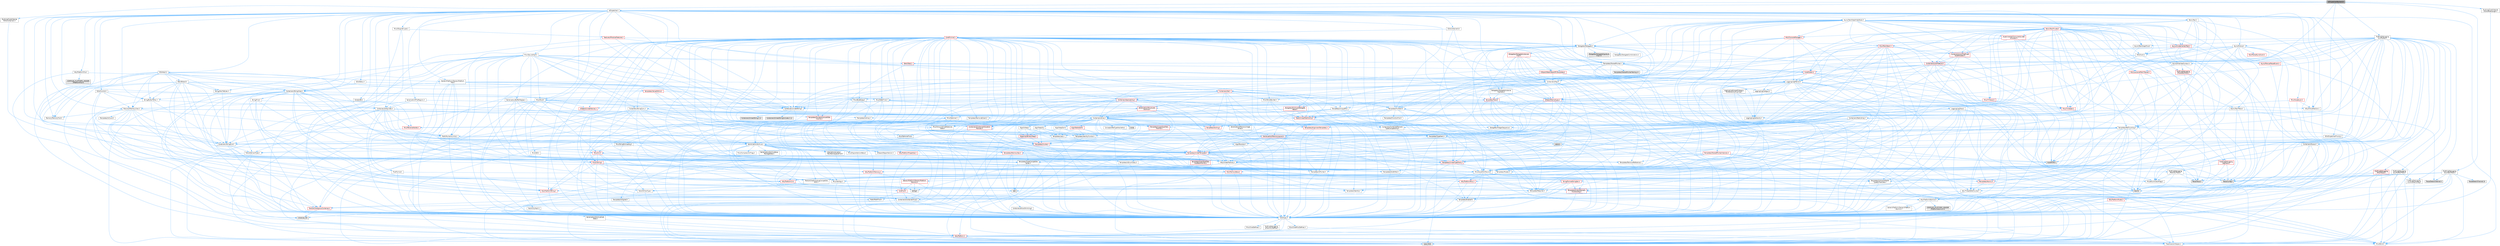 digraph "IoDispatcherBackend.h"
{
 // INTERACTIVE_SVG=YES
 // LATEX_PDF_SIZE
  bgcolor="transparent";
  edge [fontname=Helvetica,fontsize=10,labelfontname=Helvetica,labelfontsize=10];
  node [fontname=Helvetica,fontsize=10,shape=box,height=0.2,width=0.4];
  Node1 [id="Node000001",label="IoDispatcherBackend.h",height=0.2,width=0.4,color="gray40", fillcolor="grey60", style="filled", fontcolor="black",tooltip=" "];
  Node1 -> Node2 [id="edge1_Node000001_Node000002",color="steelblue1",style="solid",tooltip=" "];
  Node2 [id="Node000002",label="IoDispatcher.h",height=0.2,width=0.4,color="grey40", fillcolor="white", style="filled",URL="$d8/d3c/IoDispatcher_8h.html",tooltip=" "];
  Node2 -> Node3 [id="edge2_Node000002_Node000003",color="steelblue1",style="solid",tooltip=" "];
  Node3 [id="Node000003",label="Async/Future.h",height=0.2,width=0.4,color="grey40", fillcolor="white", style="filled",URL="$da/db2/Future_8h.html",tooltip=" "];
  Node3 -> Node4 [id="edge3_Node000003_Node000004",color="steelblue1",style="solid",tooltip=" "];
  Node4 [id="Node000004",label="CoreTypes.h",height=0.2,width=0.4,color="grey40", fillcolor="white", style="filled",URL="$dc/dec/CoreTypes_8h.html",tooltip=" "];
  Node4 -> Node5 [id="edge4_Node000004_Node000005",color="steelblue1",style="solid",tooltip=" "];
  Node5 [id="Node000005",label="HAL/Platform.h",height=0.2,width=0.4,color="red", fillcolor="#FFF0F0", style="filled",URL="$d9/dd0/Platform_8h.html",tooltip=" "];
  Node5 -> Node6 [id="edge5_Node000005_Node000006",color="steelblue1",style="solid",tooltip=" "];
  Node6 [id="Node000006",label="Misc/Build.h",height=0.2,width=0.4,color="grey40", fillcolor="white", style="filled",URL="$d3/dbb/Build_8h.html",tooltip=" "];
  Node5 -> Node8 [id="edge6_Node000005_Node000008",color="steelblue1",style="solid",tooltip=" "];
  Node8 [id="Node000008",label="type_traits",height=0.2,width=0.4,color="grey60", fillcolor="#E0E0E0", style="filled",tooltip=" "];
  Node5 -> Node9 [id="edge7_Node000005_Node000009",color="steelblue1",style="solid",tooltip=" "];
  Node9 [id="Node000009",label="PreprocessorHelpers.h",height=0.2,width=0.4,color="grey40", fillcolor="white", style="filled",URL="$db/ddb/PreprocessorHelpers_8h.html",tooltip=" "];
  Node4 -> Node15 [id="edge8_Node000004_Node000015",color="steelblue1",style="solid",tooltip=" "];
  Node15 [id="Node000015",label="ProfilingDebugging\l/UMemoryDefines.h",height=0.2,width=0.4,color="grey40", fillcolor="white", style="filled",URL="$d2/da2/UMemoryDefines_8h.html",tooltip=" "];
  Node4 -> Node16 [id="edge9_Node000004_Node000016",color="steelblue1",style="solid",tooltip=" "];
  Node16 [id="Node000016",label="Misc/CoreMiscDefines.h",height=0.2,width=0.4,color="grey40", fillcolor="white", style="filled",URL="$da/d38/CoreMiscDefines_8h.html",tooltip=" "];
  Node16 -> Node5 [id="edge10_Node000016_Node000005",color="steelblue1",style="solid",tooltip=" "];
  Node16 -> Node9 [id="edge11_Node000016_Node000009",color="steelblue1",style="solid",tooltip=" "];
  Node4 -> Node17 [id="edge12_Node000004_Node000017",color="steelblue1",style="solid",tooltip=" "];
  Node17 [id="Node000017",label="Misc/CoreDefines.h",height=0.2,width=0.4,color="grey40", fillcolor="white", style="filled",URL="$d3/dd2/CoreDefines_8h.html",tooltip=" "];
  Node3 -> Node18 [id="edge13_Node000003_Node000018",color="steelblue1",style="solid",tooltip=" "];
  Node18 [id="Node000018",label="Misc/AssertionMacros.h",height=0.2,width=0.4,color="grey40", fillcolor="white", style="filled",URL="$d0/dfa/AssertionMacros_8h.html",tooltip=" "];
  Node18 -> Node4 [id="edge14_Node000018_Node000004",color="steelblue1",style="solid",tooltip=" "];
  Node18 -> Node5 [id="edge15_Node000018_Node000005",color="steelblue1",style="solid",tooltip=" "];
  Node18 -> Node19 [id="edge16_Node000018_Node000019",color="steelblue1",style="solid",tooltip=" "];
  Node19 [id="Node000019",label="HAL/PlatformMisc.h",height=0.2,width=0.4,color="red", fillcolor="#FFF0F0", style="filled",URL="$d0/df5/PlatformMisc_8h.html",tooltip=" "];
  Node19 -> Node4 [id="edge17_Node000019_Node000004",color="steelblue1",style="solid",tooltip=" "];
  Node18 -> Node9 [id="edge18_Node000018_Node000009",color="steelblue1",style="solid",tooltip=" "];
  Node18 -> Node55 [id="edge19_Node000018_Node000055",color="steelblue1",style="solid",tooltip=" "];
  Node55 [id="Node000055",label="Templates/EnableIf.h",height=0.2,width=0.4,color="grey40", fillcolor="white", style="filled",URL="$d7/d60/EnableIf_8h.html",tooltip=" "];
  Node55 -> Node4 [id="edge20_Node000055_Node000004",color="steelblue1",style="solid",tooltip=" "];
  Node18 -> Node56 [id="edge21_Node000018_Node000056",color="steelblue1",style="solid",tooltip=" "];
  Node56 [id="Node000056",label="Templates/IsArrayOrRefOf\lTypeByPredicate.h",height=0.2,width=0.4,color="grey40", fillcolor="white", style="filled",URL="$d6/da1/IsArrayOrRefOfTypeByPredicate_8h.html",tooltip=" "];
  Node56 -> Node4 [id="edge22_Node000056_Node000004",color="steelblue1",style="solid",tooltip=" "];
  Node18 -> Node57 [id="edge23_Node000018_Node000057",color="steelblue1",style="solid",tooltip=" "];
  Node57 [id="Node000057",label="Templates/IsValidVariadic\lFunctionArg.h",height=0.2,width=0.4,color="red", fillcolor="#FFF0F0", style="filled",URL="$d0/dc8/IsValidVariadicFunctionArg_8h.html",tooltip=" "];
  Node57 -> Node4 [id="edge24_Node000057_Node000004",color="steelblue1",style="solid",tooltip=" "];
  Node57 -> Node8 [id="edge25_Node000057_Node000008",color="steelblue1",style="solid",tooltip=" "];
  Node18 -> Node59 [id="edge26_Node000018_Node000059",color="steelblue1",style="solid",tooltip=" "];
  Node59 [id="Node000059",label="Traits/IsCharEncodingCompatible\lWith.h",height=0.2,width=0.4,color="grey40", fillcolor="white", style="filled",URL="$df/dd1/IsCharEncodingCompatibleWith_8h.html",tooltip=" "];
  Node59 -> Node8 [id="edge27_Node000059_Node000008",color="steelblue1",style="solid",tooltip=" "];
  Node59 -> Node60 [id="edge28_Node000059_Node000060",color="steelblue1",style="solid",tooltip=" "];
  Node60 [id="Node000060",label="Traits/IsCharType.h",height=0.2,width=0.4,color="grey40", fillcolor="white", style="filled",URL="$db/d51/IsCharType_8h.html",tooltip=" "];
  Node60 -> Node4 [id="edge29_Node000060_Node000004",color="steelblue1",style="solid",tooltip=" "];
  Node18 -> Node61 [id="edge30_Node000018_Node000061",color="steelblue1",style="solid",tooltip=" "];
  Node61 [id="Node000061",label="Misc/VarArgs.h",height=0.2,width=0.4,color="grey40", fillcolor="white", style="filled",URL="$d5/d6f/VarArgs_8h.html",tooltip=" "];
  Node61 -> Node4 [id="edge31_Node000061_Node000004",color="steelblue1",style="solid",tooltip=" "];
  Node18 -> Node62 [id="edge32_Node000018_Node000062",color="steelblue1",style="solid",tooltip=" "];
  Node62 [id="Node000062",label="String/FormatStringSan.h",height=0.2,width=0.4,color="red", fillcolor="#FFF0F0", style="filled",URL="$d3/d8b/FormatStringSan_8h.html",tooltip=" "];
  Node62 -> Node8 [id="edge33_Node000062_Node000008",color="steelblue1",style="solid",tooltip=" "];
  Node62 -> Node4 [id="edge34_Node000062_Node000004",color="steelblue1",style="solid",tooltip=" "];
  Node62 -> Node63 [id="edge35_Node000062_Node000063",color="steelblue1",style="solid",tooltip=" "];
  Node63 [id="Node000063",label="Templates/Requires.h",height=0.2,width=0.4,color="grey40", fillcolor="white", style="filled",URL="$dc/d96/Requires_8h.html",tooltip=" "];
  Node63 -> Node55 [id="edge36_Node000063_Node000055",color="steelblue1",style="solid",tooltip=" "];
  Node63 -> Node8 [id="edge37_Node000063_Node000008",color="steelblue1",style="solid",tooltip=" "];
  Node62 -> Node64 [id="edge38_Node000062_Node000064",color="steelblue1",style="solid",tooltip=" "];
  Node64 [id="Node000064",label="Templates/Identity.h",height=0.2,width=0.4,color="grey40", fillcolor="white", style="filled",URL="$d0/dd5/Identity_8h.html",tooltip=" "];
  Node62 -> Node57 [id="edge39_Node000062_Node000057",color="steelblue1",style="solid",tooltip=" "];
  Node62 -> Node60 [id="edge40_Node000062_Node000060",color="steelblue1",style="solid",tooltip=" "];
  Node62 -> Node27 [id="edge41_Node000062_Node000027",color="steelblue1",style="solid",tooltip=" "];
  Node27 [id="Node000027",label="Containers/ContainersFwd.h",height=0.2,width=0.4,color="grey40", fillcolor="white", style="filled",URL="$d4/d0a/ContainersFwd_8h.html",tooltip=" "];
  Node27 -> Node5 [id="edge42_Node000027_Node000005",color="steelblue1",style="solid",tooltip=" "];
  Node27 -> Node4 [id="edge43_Node000027_Node000004",color="steelblue1",style="solid",tooltip=" "];
  Node27 -> Node24 [id="edge44_Node000027_Node000024",color="steelblue1",style="solid",tooltip=" "];
  Node24 [id="Node000024",label="Traits/IsContiguousContainer.h",height=0.2,width=0.4,color="red", fillcolor="#FFF0F0", style="filled",URL="$d5/d3c/IsContiguousContainer_8h.html",tooltip=" "];
  Node24 -> Node4 [id="edge45_Node000024_Node000004",color="steelblue1",style="solid",tooltip=" "];
  Node24 -> Node23 [id="edge46_Node000024_Node000023",color="steelblue1",style="solid",tooltip=" "];
  Node23 [id="Node000023",label="initializer_list",height=0.2,width=0.4,color="grey60", fillcolor="#E0E0E0", style="filled",tooltip=" "];
  Node18 -> Node68 [id="edge47_Node000018_Node000068",color="steelblue1",style="solid",tooltip=" "];
  Node68 [id="Node000068",label="atomic",height=0.2,width=0.4,color="grey60", fillcolor="#E0E0E0", style="filled",tooltip=" "];
  Node3 -> Node69 [id="edge48_Node000003_Node000069",color="steelblue1",style="solid",tooltip=" "];
  Node69 [id="Node000069",label="Templates/UnrealTemplate.h",height=0.2,width=0.4,color="red", fillcolor="#FFF0F0", style="filled",URL="$d4/d24/UnrealTemplate_8h.html",tooltip=" "];
  Node69 -> Node4 [id="edge49_Node000069_Node000004",color="steelblue1",style="solid",tooltip=" "];
  Node69 -> Node70 [id="edge50_Node000069_Node000070",color="steelblue1",style="solid",tooltip=" "];
  Node70 [id="Node000070",label="Templates/IsPointer.h",height=0.2,width=0.4,color="grey40", fillcolor="white", style="filled",URL="$d7/d05/IsPointer_8h.html",tooltip=" "];
  Node70 -> Node4 [id="edge51_Node000070_Node000004",color="steelblue1",style="solid",tooltip=" "];
  Node69 -> Node71 [id="edge52_Node000069_Node000071",color="steelblue1",style="solid",tooltip=" "];
  Node71 [id="Node000071",label="HAL/UnrealMemory.h",height=0.2,width=0.4,color="grey40", fillcolor="white", style="filled",URL="$d9/d96/UnrealMemory_8h.html",tooltip=" "];
  Node71 -> Node4 [id="edge53_Node000071_Node000004",color="steelblue1",style="solid",tooltip=" "];
  Node71 -> Node72 [id="edge54_Node000071_Node000072",color="steelblue1",style="solid",tooltip=" "];
  Node72 [id="Node000072",label="GenericPlatform/GenericPlatform\lMemory.h",height=0.2,width=0.4,color="red", fillcolor="#FFF0F0", style="filled",URL="$dd/d22/GenericPlatformMemory_8h.html",tooltip=" "];
  Node72 -> Node26 [id="edge55_Node000072_Node000026",color="steelblue1",style="solid",tooltip=" "];
  Node26 [id="Node000026",label="CoreFwd.h",height=0.2,width=0.4,color="red", fillcolor="#FFF0F0", style="filled",URL="$d1/d1e/CoreFwd_8h.html",tooltip=" "];
  Node26 -> Node4 [id="edge56_Node000026_Node000004",color="steelblue1",style="solid",tooltip=" "];
  Node26 -> Node27 [id="edge57_Node000026_Node000027",color="steelblue1",style="solid",tooltip=" "];
  Node26 -> Node28 [id="edge58_Node000026_Node000028",color="steelblue1",style="solid",tooltip=" "];
  Node28 [id="Node000028",label="Math/MathFwd.h",height=0.2,width=0.4,color="grey40", fillcolor="white", style="filled",URL="$d2/d10/MathFwd_8h.html",tooltip=" "];
  Node28 -> Node5 [id="edge59_Node000028_Node000005",color="steelblue1",style="solid",tooltip=" "];
  Node72 -> Node4 [id="edge60_Node000072_Node000004",color="steelblue1",style="solid",tooltip=" "];
  Node72 -> Node73 [id="edge61_Node000072_Node000073",color="steelblue1",style="solid",tooltip=" "];
  Node73 [id="Node000073",label="HAL/PlatformString.h",height=0.2,width=0.4,color="red", fillcolor="#FFF0F0", style="filled",URL="$db/db5/PlatformString_8h.html",tooltip=" "];
  Node73 -> Node4 [id="edge62_Node000073_Node000004",color="steelblue1",style="solid",tooltip=" "];
  Node72 -> Node40 [id="edge63_Node000072_Node000040",color="steelblue1",style="solid",tooltip=" "];
  Node40 [id="Node000040",label="string.h",height=0.2,width=0.4,color="grey60", fillcolor="#E0E0E0", style="filled",tooltip=" "];
  Node71 -> Node75 [id="edge64_Node000071_Node000075",color="steelblue1",style="solid",tooltip=" "];
  Node75 [id="Node000075",label="HAL/MemoryBase.h",height=0.2,width=0.4,color="red", fillcolor="#FFF0F0", style="filled",URL="$d6/d9f/MemoryBase_8h.html",tooltip=" "];
  Node75 -> Node4 [id="edge65_Node000075_Node000004",color="steelblue1",style="solid",tooltip=" "];
  Node75 -> Node48 [id="edge66_Node000075_Node000048",color="steelblue1",style="solid",tooltip=" "];
  Node48 [id="Node000048",label="HAL/PlatformAtomics.h",height=0.2,width=0.4,color="grey40", fillcolor="white", style="filled",URL="$d3/d36/PlatformAtomics_8h.html",tooltip=" "];
  Node48 -> Node4 [id="edge67_Node000048_Node000004",color="steelblue1",style="solid",tooltip=" "];
  Node48 -> Node49 [id="edge68_Node000048_Node000049",color="steelblue1",style="solid",tooltip=" "];
  Node49 [id="Node000049",label="GenericPlatform/GenericPlatform\lAtomics.h",height=0.2,width=0.4,color="grey40", fillcolor="white", style="filled",URL="$da/d72/GenericPlatformAtomics_8h.html",tooltip=" "];
  Node49 -> Node4 [id="edge69_Node000049_Node000004",color="steelblue1",style="solid",tooltip=" "];
  Node48 -> Node50 [id="edge70_Node000048_Node000050",color="steelblue1",style="solid",tooltip=" "];
  Node50 [id="Node000050",label="COMPILED_PLATFORM_HEADER\l(PlatformAtomics.h)",height=0.2,width=0.4,color="grey60", fillcolor="#E0E0E0", style="filled",tooltip=" "];
  Node75 -> Node31 [id="edge71_Node000075_Node000031",color="steelblue1",style="solid",tooltip=" "];
  Node31 [id="Node000031",label="HAL/PlatformCrt.h",height=0.2,width=0.4,color="red", fillcolor="#FFF0F0", style="filled",URL="$d8/d75/PlatformCrt_8h.html",tooltip=" "];
  Node31 -> Node32 [id="edge72_Node000031_Node000032",color="steelblue1",style="solid",tooltip=" "];
  Node32 [id="Node000032",label="new",height=0.2,width=0.4,color="grey60", fillcolor="#E0E0E0", style="filled",tooltip=" "];
  Node31 -> Node40 [id="edge73_Node000031_Node000040",color="steelblue1",style="solid",tooltip=" "];
  Node75 -> Node79 [id="edge74_Node000075_Node000079",color="steelblue1",style="solid",tooltip=" "];
  Node79 [id="Node000079",label="Templates/Atomic.h",height=0.2,width=0.4,color="red", fillcolor="#FFF0F0", style="filled",URL="$d3/d91/Atomic_8h.html",tooltip=" "];
  Node79 -> Node80 [id="edge75_Node000079_Node000080",color="steelblue1",style="solid",tooltip=" "];
  Node80 [id="Node000080",label="HAL/ThreadSafeCounter.h",height=0.2,width=0.4,color="grey40", fillcolor="white", style="filled",URL="$dc/dc9/ThreadSafeCounter_8h.html",tooltip=" "];
  Node80 -> Node4 [id="edge76_Node000080_Node000004",color="steelblue1",style="solid",tooltip=" "];
  Node80 -> Node48 [id="edge77_Node000080_Node000048",color="steelblue1",style="solid",tooltip=" "];
  Node79 -> Node68 [id="edge78_Node000079_Node000068",color="steelblue1",style="solid",tooltip=" "];
  Node71 -> Node88 [id="edge79_Node000071_Node000088",color="steelblue1",style="solid",tooltip=" "];
  Node88 [id="Node000088",label="HAL/PlatformMemory.h",height=0.2,width=0.4,color="red", fillcolor="#FFF0F0", style="filled",URL="$de/d68/PlatformMemory_8h.html",tooltip=" "];
  Node88 -> Node4 [id="edge80_Node000088_Node000004",color="steelblue1",style="solid",tooltip=" "];
  Node88 -> Node72 [id="edge81_Node000088_Node000072",color="steelblue1",style="solid",tooltip=" "];
  Node71 -> Node90 [id="edge82_Node000071_Node000090",color="steelblue1",style="solid",tooltip=" "];
  Node90 [id="Node000090",label="ProfilingDebugging\l/MemoryTrace.h",height=0.2,width=0.4,color="grey40", fillcolor="white", style="filled",URL="$da/dd7/MemoryTrace_8h.html",tooltip=" "];
  Node90 -> Node5 [id="edge83_Node000090_Node000005",color="steelblue1",style="solid",tooltip=" "];
  Node90 -> Node43 [id="edge84_Node000090_Node000043",color="steelblue1",style="solid",tooltip=" "];
  Node43 [id="Node000043",label="Misc/EnumClassFlags.h",height=0.2,width=0.4,color="grey40", fillcolor="white", style="filled",URL="$d8/de7/EnumClassFlags_8h.html",tooltip=" "];
  Node90 -> Node51 [id="edge85_Node000090_Node000051",color="steelblue1",style="solid",tooltip=" "];
  Node51 [id="Node000051",label="Trace/Config.h",height=0.2,width=0.4,color="grey60", fillcolor="#E0E0E0", style="filled",tooltip=" "];
  Node90 -> Node54 [id="edge86_Node000090_Node000054",color="steelblue1",style="solid",tooltip=" "];
  Node54 [id="Node000054",label="Trace/Trace.h",height=0.2,width=0.4,color="grey60", fillcolor="#E0E0E0", style="filled",tooltip=" "];
  Node71 -> Node70 [id="edge87_Node000071_Node000070",color="steelblue1",style="solid",tooltip=" "];
  Node69 -> Node91 [id="edge88_Node000069_Node000091",color="steelblue1",style="solid",tooltip=" "];
  Node91 [id="Node000091",label="Templates/CopyQualifiers\lAndRefsFromTo.h",height=0.2,width=0.4,color="red", fillcolor="#FFF0F0", style="filled",URL="$d3/db3/CopyQualifiersAndRefsFromTo_8h.html",tooltip=" "];
  Node69 -> Node93 [id="edge89_Node000069_Node000093",color="steelblue1",style="solid",tooltip=" "];
  Node93 [id="Node000093",label="Templates/UnrealTypeTraits.h",height=0.2,width=0.4,color="red", fillcolor="#FFF0F0", style="filled",URL="$d2/d2d/UnrealTypeTraits_8h.html",tooltip=" "];
  Node93 -> Node4 [id="edge90_Node000093_Node000004",color="steelblue1",style="solid",tooltip=" "];
  Node93 -> Node70 [id="edge91_Node000093_Node000070",color="steelblue1",style="solid",tooltip=" "];
  Node93 -> Node18 [id="edge92_Node000093_Node000018",color="steelblue1",style="solid",tooltip=" "];
  Node93 -> Node84 [id="edge93_Node000093_Node000084",color="steelblue1",style="solid",tooltip=" "];
  Node84 [id="Node000084",label="Templates/AndOrNot.h",height=0.2,width=0.4,color="grey40", fillcolor="white", style="filled",URL="$db/d0a/AndOrNot_8h.html",tooltip=" "];
  Node84 -> Node4 [id="edge94_Node000084_Node000004",color="steelblue1",style="solid",tooltip=" "];
  Node93 -> Node55 [id="edge95_Node000093_Node000055",color="steelblue1",style="solid",tooltip=" "];
  Node93 -> Node95 [id="edge96_Node000093_Node000095",color="steelblue1",style="solid",tooltip=" "];
  Node95 [id="Node000095",label="Templates/Models.h",height=0.2,width=0.4,color="grey40", fillcolor="white", style="filled",URL="$d3/d0c/Models_8h.html",tooltip=" "];
  Node95 -> Node64 [id="edge97_Node000095_Node000064",color="steelblue1",style="solid",tooltip=" "];
  Node69 -> Node98 [id="edge98_Node000069_Node000098",color="steelblue1",style="solid",tooltip=" "];
  Node98 [id="Node000098",label="Templates/RemoveReference.h",height=0.2,width=0.4,color="grey40", fillcolor="white", style="filled",URL="$da/dbe/RemoveReference_8h.html",tooltip=" "];
  Node98 -> Node4 [id="edge99_Node000098_Node000004",color="steelblue1",style="solid",tooltip=" "];
  Node69 -> Node63 [id="edge100_Node000069_Node000063",color="steelblue1",style="solid",tooltip=" "];
  Node69 -> Node99 [id="edge101_Node000069_Node000099",color="steelblue1",style="solid",tooltip=" "];
  Node99 [id="Node000099",label="Templates/TypeCompatible\lBytes.h",height=0.2,width=0.4,color="grey40", fillcolor="white", style="filled",URL="$df/d0a/TypeCompatibleBytes_8h.html",tooltip=" "];
  Node99 -> Node4 [id="edge102_Node000099_Node000004",color="steelblue1",style="solid",tooltip=" "];
  Node99 -> Node40 [id="edge103_Node000099_Node000040",color="steelblue1",style="solid",tooltip=" "];
  Node99 -> Node32 [id="edge104_Node000099_Node000032",color="steelblue1",style="solid",tooltip=" "];
  Node99 -> Node8 [id="edge105_Node000099_Node000008",color="steelblue1",style="solid",tooltip=" "];
  Node69 -> Node64 [id="edge106_Node000069_Node000064",color="steelblue1",style="solid",tooltip=" "];
  Node69 -> Node24 [id="edge107_Node000069_Node000024",color="steelblue1",style="solid",tooltip=" "];
  Node69 -> Node8 [id="edge108_Node000069_Node000008",color="steelblue1",style="solid",tooltip=" "];
  Node3 -> Node101 [id="edge109_Node000003_Node000101",color="steelblue1",style="solid",tooltip=" "];
  Node101 [id="Node000101",label="Templates/Function.h",height=0.2,width=0.4,color="grey40", fillcolor="white", style="filled",URL="$df/df5/Function_8h.html",tooltip=" "];
  Node101 -> Node4 [id="edge110_Node000101_Node000004",color="steelblue1",style="solid",tooltip=" "];
  Node101 -> Node18 [id="edge111_Node000101_Node000018",color="steelblue1",style="solid",tooltip=" "];
  Node101 -> Node102 [id="edge112_Node000101_Node000102",color="steelblue1",style="solid",tooltip=" "];
  Node102 [id="Node000102",label="Misc/IntrusiveUnsetOptional\lState.h",height=0.2,width=0.4,color="grey40", fillcolor="white", style="filled",URL="$d2/d0a/IntrusiveUnsetOptionalState_8h.html",tooltip=" "];
  Node102 -> Node103 [id="edge113_Node000102_Node000103",color="steelblue1",style="solid",tooltip=" "];
  Node103 [id="Node000103",label="Misc/OptionalFwd.h",height=0.2,width=0.4,color="grey40", fillcolor="white", style="filled",URL="$dc/d50/OptionalFwd_8h.html",tooltip=" "];
  Node101 -> Node71 [id="edge114_Node000101_Node000071",color="steelblue1",style="solid",tooltip=" "];
  Node101 -> Node104 [id="edge115_Node000101_Node000104",color="steelblue1",style="solid",tooltip=" "];
  Node104 [id="Node000104",label="Templates/FunctionFwd.h",height=0.2,width=0.4,color="grey40", fillcolor="white", style="filled",URL="$d6/d54/FunctionFwd_8h.html",tooltip=" "];
  Node101 -> Node93 [id="edge116_Node000101_Node000093",color="steelblue1",style="solid",tooltip=" "];
  Node101 -> Node105 [id="edge117_Node000101_Node000105",color="steelblue1",style="solid",tooltip=" "];
  Node105 [id="Node000105",label="Templates/Invoke.h",height=0.2,width=0.4,color="red", fillcolor="#FFF0F0", style="filled",URL="$d7/deb/Invoke_8h.html",tooltip=" "];
  Node105 -> Node4 [id="edge118_Node000105_Node000004",color="steelblue1",style="solid",tooltip=" "];
  Node105 -> Node69 [id="edge119_Node000105_Node000069",color="steelblue1",style="solid",tooltip=" "];
  Node105 -> Node8 [id="edge120_Node000105_Node000008",color="steelblue1",style="solid",tooltip=" "];
  Node101 -> Node69 [id="edge121_Node000101_Node000069",color="steelblue1",style="solid",tooltip=" "];
  Node101 -> Node63 [id="edge122_Node000101_Node000063",color="steelblue1",style="solid",tooltip=" "];
  Node101 -> Node107 [id="edge123_Node000101_Node000107",color="steelblue1",style="solid",tooltip=" "];
  Node107 [id="Node000107",label="Math/UnrealMathUtility.h",height=0.2,width=0.4,color="red", fillcolor="#FFF0F0", style="filled",URL="$db/db8/UnrealMathUtility_8h.html",tooltip=" "];
  Node107 -> Node4 [id="edge124_Node000107_Node000004",color="steelblue1",style="solid",tooltip=" "];
  Node107 -> Node18 [id="edge125_Node000107_Node000018",color="steelblue1",style="solid",tooltip=" "];
  Node107 -> Node28 [id="edge126_Node000107_Node000028",color="steelblue1",style="solid",tooltip=" "];
  Node107 -> Node64 [id="edge127_Node000107_Node000064",color="steelblue1",style="solid",tooltip=" "];
  Node107 -> Node63 [id="edge128_Node000107_Node000063",color="steelblue1",style="solid",tooltip=" "];
  Node101 -> Node32 [id="edge129_Node000101_Node000032",color="steelblue1",style="solid",tooltip=" "];
  Node101 -> Node8 [id="edge130_Node000101_Node000008",color="steelblue1",style="solid",tooltip=" "];
  Node3 -> Node116 [id="edge131_Node000003_Node000116",color="steelblue1",style="solid",tooltip=" "];
  Node116 [id="Node000116",label="Misc/Timespan.h",height=0.2,width=0.4,color="red", fillcolor="#FFF0F0", style="filled",URL="$da/dd9/Timespan_8h.html",tooltip=" "];
  Node116 -> Node4 [id="edge132_Node000116_Node000004",color="steelblue1",style="solid",tooltip=" "];
  Node116 -> Node107 [id="edge133_Node000116_Node000107",color="steelblue1",style="solid",tooltip=" "];
  Node116 -> Node18 [id="edge134_Node000116_Node000018",color="steelblue1",style="solid",tooltip=" "];
  Node3 -> Node118 [id="edge135_Node000003_Node000118",color="steelblue1",style="solid",tooltip=" "];
  Node118 [id="Node000118",label="Templates/SharedPointer.h",height=0.2,width=0.4,color="grey40", fillcolor="white", style="filled",URL="$d2/d17/SharedPointer_8h.html",tooltip=" "];
  Node118 -> Node4 [id="edge136_Node000118_Node000004",color="steelblue1",style="solid",tooltip=" "];
  Node118 -> Node102 [id="edge137_Node000118_Node000102",color="steelblue1",style="solid",tooltip=" "];
  Node118 -> Node119 [id="edge138_Node000118_Node000119",color="steelblue1",style="solid",tooltip=" "];
  Node119 [id="Node000119",label="Templates/PointerIsConvertible\lFromTo.h",height=0.2,width=0.4,color="red", fillcolor="#FFF0F0", style="filled",URL="$d6/d65/PointerIsConvertibleFromTo_8h.html",tooltip=" "];
  Node119 -> Node4 [id="edge139_Node000119_Node000004",color="steelblue1",style="solid",tooltip=" "];
  Node119 -> Node120 [id="edge140_Node000119_Node000120",color="steelblue1",style="solid",tooltip=" "];
  Node120 [id="Node000120",label="Templates/LosesQualifiers\lFromTo.h",height=0.2,width=0.4,color="red", fillcolor="#FFF0F0", style="filled",URL="$d2/db3/LosesQualifiersFromTo_8h.html",tooltip=" "];
  Node120 -> Node8 [id="edge141_Node000120_Node000008",color="steelblue1",style="solid",tooltip=" "];
  Node119 -> Node8 [id="edge142_Node000119_Node000008",color="steelblue1",style="solid",tooltip=" "];
  Node118 -> Node18 [id="edge143_Node000118_Node000018",color="steelblue1",style="solid",tooltip=" "];
  Node118 -> Node71 [id="edge144_Node000118_Node000071",color="steelblue1",style="solid",tooltip=" "];
  Node118 -> Node121 [id="edge145_Node000118_Node000121",color="steelblue1",style="solid",tooltip=" "];
  Node121 [id="Node000121",label="Containers/Array.h",height=0.2,width=0.4,color="grey40", fillcolor="white", style="filled",URL="$df/dd0/Array_8h.html",tooltip=" "];
  Node121 -> Node4 [id="edge146_Node000121_Node000004",color="steelblue1",style="solid",tooltip=" "];
  Node121 -> Node18 [id="edge147_Node000121_Node000018",color="steelblue1",style="solid",tooltip=" "];
  Node121 -> Node102 [id="edge148_Node000121_Node000102",color="steelblue1",style="solid",tooltip=" "];
  Node121 -> Node122 [id="edge149_Node000121_Node000122",color="steelblue1",style="solid",tooltip=" "];
  Node122 [id="Node000122",label="Misc/ReverseIterate.h",height=0.2,width=0.4,color="red", fillcolor="#FFF0F0", style="filled",URL="$db/de3/ReverseIterate_8h.html",tooltip=" "];
  Node122 -> Node5 [id="edge150_Node000122_Node000005",color="steelblue1",style="solid",tooltip=" "];
  Node121 -> Node71 [id="edge151_Node000121_Node000071",color="steelblue1",style="solid",tooltip=" "];
  Node121 -> Node93 [id="edge152_Node000121_Node000093",color="steelblue1",style="solid",tooltip=" "];
  Node121 -> Node69 [id="edge153_Node000121_Node000069",color="steelblue1",style="solid",tooltip=" "];
  Node121 -> Node124 [id="edge154_Node000121_Node000124",color="steelblue1",style="solid",tooltip=" "];
  Node124 [id="Node000124",label="Containers/AllowShrinking.h",height=0.2,width=0.4,color="grey40", fillcolor="white", style="filled",URL="$d7/d1a/AllowShrinking_8h.html",tooltip=" "];
  Node124 -> Node4 [id="edge155_Node000124_Node000004",color="steelblue1",style="solid",tooltip=" "];
  Node121 -> Node125 [id="edge156_Node000121_Node000125",color="steelblue1",style="solid",tooltip=" "];
  Node125 [id="Node000125",label="Containers/ContainerAllocation\lPolicies.h",height=0.2,width=0.4,color="red", fillcolor="#FFF0F0", style="filled",URL="$d7/dff/ContainerAllocationPolicies_8h.html",tooltip=" "];
  Node125 -> Node4 [id="edge157_Node000125_Node000004",color="steelblue1",style="solid",tooltip=" "];
  Node125 -> Node125 [id="edge158_Node000125_Node000125",color="steelblue1",style="solid",tooltip=" "];
  Node125 -> Node71 [id="edge159_Node000125_Node000071",color="steelblue1",style="solid",tooltip=" "];
  Node125 -> Node41 [id="edge160_Node000125_Node000041",color="steelblue1",style="solid",tooltip=" "];
  Node41 [id="Node000041",label="Math/NumericLimits.h",height=0.2,width=0.4,color="grey40", fillcolor="white", style="filled",URL="$df/d1b/NumericLimits_8h.html",tooltip=" "];
  Node41 -> Node4 [id="edge161_Node000041_Node000004",color="steelblue1",style="solid",tooltip=" "];
  Node125 -> Node18 [id="edge162_Node000125_Node000018",color="steelblue1",style="solid",tooltip=" "];
  Node125 -> Node128 [id="edge163_Node000125_Node000128",color="steelblue1",style="solid",tooltip=" "];
  Node128 [id="Node000128",label="Templates/MemoryOps.h",height=0.2,width=0.4,color="red", fillcolor="#FFF0F0", style="filled",URL="$db/dea/MemoryOps_8h.html",tooltip=" "];
  Node128 -> Node4 [id="edge164_Node000128_Node000004",color="steelblue1",style="solid",tooltip=" "];
  Node128 -> Node71 [id="edge165_Node000128_Node000071",color="steelblue1",style="solid",tooltip=" "];
  Node128 -> Node63 [id="edge166_Node000128_Node000063",color="steelblue1",style="solid",tooltip=" "];
  Node128 -> Node93 [id="edge167_Node000128_Node000093",color="steelblue1",style="solid",tooltip=" "];
  Node128 -> Node32 [id="edge168_Node000128_Node000032",color="steelblue1",style="solid",tooltip=" "];
  Node128 -> Node8 [id="edge169_Node000128_Node000008",color="steelblue1",style="solid",tooltip=" "];
  Node125 -> Node99 [id="edge170_Node000125_Node000099",color="steelblue1",style="solid",tooltip=" "];
  Node125 -> Node8 [id="edge171_Node000125_Node000008",color="steelblue1",style="solid",tooltip=" "];
  Node121 -> Node129 [id="edge172_Node000121_Node000129",color="steelblue1",style="solid",tooltip=" "];
  Node129 [id="Node000129",label="Containers/ContainerElement\lTypeCompatibility.h",height=0.2,width=0.4,color="grey40", fillcolor="white", style="filled",URL="$df/ddf/ContainerElementTypeCompatibility_8h.html",tooltip=" "];
  Node129 -> Node4 [id="edge173_Node000129_Node000004",color="steelblue1",style="solid",tooltip=" "];
  Node129 -> Node93 [id="edge174_Node000129_Node000093",color="steelblue1",style="solid",tooltip=" "];
  Node121 -> Node130 [id="edge175_Node000121_Node000130",color="steelblue1",style="solid",tooltip=" "];
  Node130 [id="Node000130",label="Serialization/Archive.h",height=0.2,width=0.4,color="grey40", fillcolor="white", style="filled",URL="$d7/d3b/Archive_8h.html",tooltip=" "];
  Node130 -> Node26 [id="edge176_Node000130_Node000026",color="steelblue1",style="solid",tooltip=" "];
  Node130 -> Node4 [id="edge177_Node000130_Node000004",color="steelblue1",style="solid",tooltip=" "];
  Node130 -> Node131 [id="edge178_Node000130_Node000131",color="steelblue1",style="solid",tooltip=" "];
  Node131 [id="Node000131",label="HAL/PlatformProperties.h",height=0.2,width=0.4,color="red", fillcolor="#FFF0F0", style="filled",URL="$d9/db0/PlatformProperties_8h.html",tooltip=" "];
  Node131 -> Node4 [id="edge179_Node000131_Node000004",color="steelblue1",style="solid",tooltip=" "];
  Node130 -> Node134 [id="edge180_Node000130_Node000134",color="steelblue1",style="solid",tooltip=" "];
  Node134 [id="Node000134",label="Internationalization\l/TextNamespaceFwd.h",height=0.2,width=0.4,color="grey40", fillcolor="white", style="filled",URL="$d8/d97/TextNamespaceFwd_8h.html",tooltip=" "];
  Node134 -> Node4 [id="edge181_Node000134_Node000004",color="steelblue1",style="solid",tooltip=" "];
  Node130 -> Node28 [id="edge182_Node000130_Node000028",color="steelblue1",style="solid",tooltip=" "];
  Node130 -> Node18 [id="edge183_Node000130_Node000018",color="steelblue1",style="solid",tooltip=" "];
  Node130 -> Node6 [id="edge184_Node000130_Node000006",color="steelblue1",style="solid",tooltip=" "];
  Node130 -> Node42 [id="edge185_Node000130_Node000042",color="steelblue1",style="solid",tooltip=" "];
  Node42 [id="Node000042",label="Misc/CompressionFlags.h",height=0.2,width=0.4,color="grey40", fillcolor="white", style="filled",URL="$d9/d76/CompressionFlags_8h.html",tooltip=" "];
  Node130 -> Node135 [id="edge186_Node000130_Node000135",color="steelblue1",style="solid",tooltip=" "];
  Node135 [id="Node000135",label="Misc/EngineVersionBase.h",height=0.2,width=0.4,color="grey40", fillcolor="white", style="filled",URL="$d5/d2b/EngineVersionBase_8h.html",tooltip=" "];
  Node135 -> Node4 [id="edge187_Node000135_Node000004",color="steelblue1",style="solid",tooltip=" "];
  Node130 -> Node61 [id="edge188_Node000130_Node000061",color="steelblue1",style="solid",tooltip=" "];
  Node130 -> Node136 [id="edge189_Node000130_Node000136",color="steelblue1",style="solid",tooltip=" "];
  Node136 [id="Node000136",label="Serialization/ArchiveCook\lData.h",height=0.2,width=0.4,color="grey40", fillcolor="white", style="filled",URL="$dc/db6/ArchiveCookData_8h.html",tooltip=" "];
  Node136 -> Node5 [id="edge190_Node000136_Node000005",color="steelblue1",style="solid",tooltip=" "];
  Node130 -> Node137 [id="edge191_Node000130_Node000137",color="steelblue1",style="solid",tooltip=" "];
  Node137 [id="Node000137",label="Serialization/ArchiveSave\lPackageData.h",height=0.2,width=0.4,color="grey40", fillcolor="white", style="filled",URL="$d1/d37/ArchiveSavePackageData_8h.html",tooltip=" "];
  Node130 -> Node55 [id="edge192_Node000130_Node000055",color="steelblue1",style="solid",tooltip=" "];
  Node130 -> Node56 [id="edge193_Node000130_Node000056",color="steelblue1",style="solid",tooltip=" "];
  Node130 -> Node138 [id="edge194_Node000130_Node000138",color="steelblue1",style="solid",tooltip=" "];
  Node138 [id="Node000138",label="Templates/IsEnumClass.h",height=0.2,width=0.4,color="grey40", fillcolor="white", style="filled",URL="$d7/d15/IsEnumClass_8h.html",tooltip=" "];
  Node138 -> Node4 [id="edge195_Node000138_Node000004",color="steelblue1",style="solid",tooltip=" "];
  Node138 -> Node84 [id="edge196_Node000138_Node000084",color="steelblue1",style="solid",tooltip=" "];
  Node130 -> Node113 [id="edge197_Node000130_Node000113",color="steelblue1",style="solid",tooltip=" "];
  Node113 [id="Node000113",label="Templates/IsSigned.h",height=0.2,width=0.4,color="grey40", fillcolor="white", style="filled",URL="$d8/dd8/IsSigned_8h.html",tooltip=" "];
  Node113 -> Node4 [id="edge198_Node000113_Node000004",color="steelblue1",style="solid",tooltip=" "];
  Node130 -> Node57 [id="edge199_Node000130_Node000057",color="steelblue1",style="solid",tooltip=" "];
  Node130 -> Node69 [id="edge200_Node000130_Node000069",color="steelblue1",style="solid",tooltip=" "];
  Node130 -> Node59 [id="edge201_Node000130_Node000059",color="steelblue1",style="solid",tooltip=" "];
  Node130 -> Node139 [id="edge202_Node000130_Node000139",color="steelblue1",style="solid",tooltip=" "];
  Node139 [id="Node000139",label="UObject/ObjectVersion.h",height=0.2,width=0.4,color="grey40", fillcolor="white", style="filled",URL="$da/d63/ObjectVersion_8h.html",tooltip=" "];
  Node139 -> Node4 [id="edge203_Node000139_Node000004",color="steelblue1",style="solid",tooltip=" "];
  Node121 -> Node140 [id="edge204_Node000121_Node000140",color="steelblue1",style="solid",tooltip=" "];
  Node140 [id="Node000140",label="Serialization/MemoryImage\lWriter.h",height=0.2,width=0.4,color="grey40", fillcolor="white", style="filled",URL="$d0/d08/MemoryImageWriter_8h.html",tooltip=" "];
  Node140 -> Node4 [id="edge205_Node000140_Node000004",color="steelblue1",style="solid",tooltip=" "];
  Node140 -> Node141 [id="edge206_Node000140_Node000141",color="steelblue1",style="solid",tooltip=" "];
  Node141 [id="Node000141",label="Serialization/MemoryLayout.h",height=0.2,width=0.4,color="red", fillcolor="#FFF0F0", style="filled",URL="$d7/d66/MemoryLayout_8h.html",tooltip=" "];
  Node141 -> Node21 [id="edge207_Node000141_Node000021",color="steelblue1",style="solid",tooltip=" "];
  Node21 [id="Node000021",label="Containers/StringFwd.h",height=0.2,width=0.4,color="grey40", fillcolor="white", style="filled",URL="$df/d37/StringFwd_8h.html",tooltip=" "];
  Node21 -> Node4 [id="edge208_Node000021_Node000004",color="steelblue1",style="solid",tooltip=" "];
  Node21 -> Node22 [id="edge209_Node000021_Node000022",color="steelblue1",style="solid",tooltip=" "];
  Node22 [id="Node000022",label="Traits/ElementType.h",height=0.2,width=0.4,color="grey40", fillcolor="white", style="filled",URL="$d5/d4f/ElementType_8h.html",tooltip=" "];
  Node22 -> Node5 [id="edge210_Node000022_Node000005",color="steelblue1",style="solid",tooltip=" "];
  Node22 -> Node23 [id="edge211_Node000022_Node000023",color="steelblue1",style="solid",tooltip=" "];
  Node22 -> Node8 [id="edge212_Node000022_Node000008",color="steelblue1",style="solid",tooltip=" "];
  Node21 -> Node24 [id="edge213_Node000021_Node000024",color="steelblue1",style="solid",tooltip=" "];
  Node141 -> Node71 [id="edge214_Node000141_Node000071",color="steelblue1",style="solid",tooltip=" "];
  Node141 -> Node55 [id="edge215_Node000141_Node000055",color="steelblue1",style="solid",tooltip=" "];
  Node141 -> Node95 [id="edge216_Node000141_Node000095",color="steelblue1",style="solid",tooltip=" "];
  Node141 -> Node69 [id="edge217_Node000141_Node000069",color="steelblue1",style="solid",tooltip=" "];
  Node121 -> Node154 [id="edge218_Node000121_Node000154",color="steelblue1",style="solid",tooltip=" "];
  Node154 [id="Node000154",label="Algo/Heapify.h",height=0.2,width=0.4,color="grey40", fillcolor="white", style="filled",URL="$d0/d2a/Heapify_8h.html",tooltip=" "];
  Node154 -> Node155 [id="edge219_Node000154_Node000155",color="steelblue1",style="solid",tooltip=" "];
  Node155 [id="Node000155",label="Algo/Impl/BinaryHeap.h",height=0.2,width=0.4,color="red", fillcolor="#FFF0F0", style="filled",URL="$d7/da3/Algo_2Impl_2BinaryHeap_8h.html",tooltip=" "];
  Node155 -> Node105 [id="edge220_Node000155_Node000105",color="steelblue1",style="solid",tooltip=" "];
  Node155 -> Node8 [id="edge221_Node000155_Node000008",color="steelblue1",style="solid",tooltip=" "];
  Node154 -> Node158 [id="edge222_Node000154_Node000158",color="steelblue1",style="solid",tooltip=" "];
  Node158 [id="Node000158",label="Templates/IdentityFunctor.h",height=0.2,width=0.4,color="grey40", fillcolor="white", style="filled",URL="$d7/d2e/IdentityFunctor_8h.html",tooltip=" "];
  Node158 -> Node5 [id="edge223_Node000158_Node000005",color="steelblue1",style="solid",tooltip=" "];
  Node154 -> Node105 [id="edge224_Node000154_Node000105",color="steelblue1",style="solid",tooltip=" "];
  Node154 -> Node159 [id="edge225_Node000154_Node000159",color="steelblue1",style="solid",tooltip=" "];
  Node159 [id="Node000159",label="Templates/Less.h",height=0.2,width=0.4,color="grey40", fillcolor="white", style="filled",URL="$de/dc8/Less_8h.html",tooltip=" "];
  Node159 -> Node4 [id="edge226_Node000159_Node000004",color="steelblue1",style="solid",tooltip=" "];
  Node159 -> Node69 [id="edge227_Node000159_Node000069",color="steelblue1",style="solid",tooltip=" "];
  Node154 -> Node69 [id="edge228_Node000154_Node000069",color="steelblue1",style="solid",tooltip=" "];
  Node121 -> Node160 [id="edge229_Node000121_Node000160",color="steelblue1",style="solid",tooltip=" "];
  Node160 [id="Node000160",label="Algo/HeapSort.h",height=0.2,width=0.4,color="grey40", fillcolor="white", style="filled",URL="$d3/d92/HeapSort_8h.html",tooltip=" "];
  Node160 -> Node155 [id="edge230_Node000160_Node000155",color="steelblue1",style="solid",tooltip=" "];
  Node160 -> Node158 [id="edge231_Node000160_Node000158",color="steelblue1",style="solid",tooltip=" "];
  Node160 -> Node159 [id="edge232_Node000160_Node000159",color="steelblue1",style="solid",tooltip=" "];
  Node160 -> Node69 [id="edge233_Node000160_Node000069",color="steelblue1",style="solid",tooltip=" "];
  Node121 -> Node161 [id="edge234_Node000121_Node000161",color="steelblue1",style="solid",tooltip=" "];
  Node161 [id="Node000161",label="Algo/IsHeap.h",height=0.2,width=0.4,color="grey40", fillcolor="white", style="filled",URL="$de/d32/IsHeap_8h.html",tooltip=" "];
  Node161 -> Node155 [id="edge235_Node000161_Node000155",color="steelblue1",style="solid",tooltip=" "];
  Node161 -> Node158 [id="edge236_Node000161_Node000158",color="steelblue1",style="solid",tooltip=" "];
  Node161 -> Node105 [id="edge237_Node000161_Node000105",color="steelblue1",style="solid",tooltip=" "];
  Node161 -> Node159 [id="edge238_Node000161_Node000159",color="steelblue1",style="solid",tooltip=" "];
  Node161 -> Node69 [id="edge239_Node000161_Node000069",color="steelblue1",style="solid",tooltip=" "];
  Node121 -> Node155 [id="edge240_Node000121_Node000155",color="steelblue1",style="solid",tooltip=" "];
  Node121 -> Node162 [id="edge241_Node000121_Node000162",color="steelblue1",style="solid",tooltip=" "];
  Node162 [id="Node000162",label="Algo/StableSort.h",height=0.2,width=0.4,color="red", fillcolor="#FFF0F0", style="filled",URL="$d7/d3c/StableSort_8h.html",tooltip=" "];
  Node162 -> Node158 [id="edge242_Node000162_Node000158",color="steelblue1",style="solid",tooltip=" "];
  Node162 -> Node105 [id="edge243_Node000162_Node000105",color="steelblue1",style="solid",tooltip=" "];
  Node162 -> Node159 [id="edge244_Node000162_Node000159",color="steelblue1",style="solid",tooltip=" "];
  Node162 -> Node69 [id="edge245_Node000162_Node000069",color="steelblue1",style="solid",tooltip=" "];
  Node121 -> Node165 [id="edge246_Node000121_Node000165",color="steelblue1",style="solid",tooltip=" "];
  Node165 [id="Node000165",label="Concepts/GetTypeHashable.h",height=0.2,width=0.4,color="grey40", fillcolor="white", style="filled",URL="$d3/da2/GetTypeHashable_8h.html",tooltip=" "];
  Node165 -> Node4 [id="edge247_Node000165_Node000004",color="steelblue1",style="solid",tooltip=" "];
  Node165 -> Node145 [id="edge248_Node000165_Node000145",color="steelblue1",style="solid",tooltip=" "];
  Node145 [id="Node000145",label="Templates/TypeHash.h",height=0.2,width=0.4,color="grey40", fillcolor="white", style="filled",URL="$d1/d62/TypeHash_8h.html",tooltip=" "];
  Node145 -> Node4 [id="edge249_Node000145_Node000004",color="steelblue1",style="solid",tooltip=" "];
  Node145 -> Node63 [id="edge250_Node000145_Node000063",color="steelblue1",style="solid",tooltip=" "];
  Node145 -> Node146 [id="edge251_Node000145_Node000146",color="steelblue1",style="solid",tooltip=" "];
  Node146 [id="Node000146",label="Misc/Crc.h",height=0.2,width=0.4,color="red", fillcolor="#FFF0F0", style="filled",URL="$d4/dd2/Crc_8h.html",tooltip=" "];
  Node146 -> Node4 [id="edge252_Node000146_Node000004",color="steelblue1",style="solid",tooltip=" "];
  Node146 -> Node73 [id="edge253_Node000146_Node000073",color="steelblue1",style="solid",tooltip=" "];
  Node146 -> Node18 [id="edge254_Node000146_Node000018",color="steelblue1",style="solid",tooltip=" "];
  Node146 -> Node147 [id="edge255_Node000146_Node000147",color="steelblue1",style="solid",tooltip=" "];
  Node147 [id="Node000147",label="Misc/CString.h",height=0.2,width=0.4,color="red", fillcolor="#FFF0F0", style="filled",URL="$d2/d49/CString_8h.html",tooltip=" "];
  Node147 -> Node4 [id="edge256_Node000147_Node000004",color="steelblue1",style="solid",tooltip=" "];
  Node147 -> Node31 [id="edge257_Node000147_Node000031",color="steelblue1",style="solid",tooltip=" "];
  Node147 -> Node73 [id="edge258_Node000147_Node000073",color="steelblue1",style="solid",tooltip=" "];
  Node147 -> Node18 [id="edge259_Node000147_Node000018",color="steelblue1",style="solid",tooltip=" "];
  Node147 -> Node61 [id="edge260_Node000147_Node000061",color="steelblue1",style="solid",tooltip=" "];
  Node147 -> Node56 [id="edge261_Node000147_Node000056",color="steelblue1",style="solid",tooltip=" "];
  Node147 -> Node57 [id="edge262_Node000147_Node000057",color="steelblue1",style="solid",tooltip=" "];
  Node147 -> Node59 [id="edge263_Node000147_Node000059",color="steelblue1",style="solid",tooltip=" "];
  Node146 -> Node93 [id="edge264_Node000146_Node000093",color="steelblue1",style="solid",tooltip=" "];
  Node146 -> Node60 [id="edge265_Node000146_Node000060",color="steelblue1",style="solid",tooltip=" "];
  Node145 -> Node151 [id="edge266_Node000145_Node000151",color="steelblue1",style="solid",tooltip=" "];
  Node151 [id="Node000151",label="stdint.h",height=0.2,width=0.4,color="grey60", fillcolor="#E0E0E0", style="filled",tooltip=" "];
  Node145 -> Node8 [id="edge267_Node000145_Node000008",color="steelblue1",style="solid",tooltip=" "];
  Node121 -> Node158 [id="edge268_Node000121_Node000158",color="steelblue1",style="solid",tooltip=" "];
  Node121 -> Node105 [id="edge269_Node000121_Node000105",color="steelblue1",style="solid",tooltip=" "];
  Node121 -> Node159 [id="edge270_Node000121_Node000159",color="steelblue1",style="solid",tooltip=" "];
  Node121 -> Node120 [id="edge271_Node000121_Node000120",color="steelblue1",style="solid",tooltip=" "];
  Node121 -> Node63 [id="edge272_Node000121_Node000063",color="steelblue1",style="solid",tooltip=" "];
  Node121 -> Node166 [id="edge273_Node000121_Node000166",color="steelblue1",style="solid",tooltip=" "];
  Node166 [id="Node000166",label="Templates/Sorting.h",height=0.2,width=0.4,color="red", fillcolor="#FFF0F0", style="filled",URL="$d3/d9e/Sorting_8h.html",tooltip=" "];
  Node166 -> Node4 [id="edge274_Node000166_Node000004",color="steelblue1",style="solid",tooltip=" "];
  Node166 -> Node159 [id="edge275_Node000166_Node000159",color="steelblue1",style="solid",tooltip=" "];
  Node121 -> Node169 [id="edge276_Node000121_Node000169",color="steelblue1",style="solid",tooltip=" "];
  Node169 [id="Node000169",label="Templates/AlignmentTemplates.h",height=0.2,width=0.4,color="red", fillcolor="#FFF0F0", style="filled",URL="$dd/d32/AlignmentTemplates_8h.html",tooltip=" "];
  Node169 -> Node4 [id="edge277_Node000169_Node000004",color="steelblue1",style="solid",tooltip=" "];
  Node169 -> Node70 [id="edge278_Node000169_Node000070",color="steelblue1",style="solid",tooltip=" "];
  Node121 -> Node22 [id="edge279_Node000121_Node000022",color="steelblue1",style="solid",tooltip=" "];
  Node121 -> Node114 [id="edge280_Node000121_Node000114",color="steelblue1",style="solid",tooltip=" "];
  Node114 [id="Node000114",label="limits",height=0.2,width=0.4,color="grey60", fillcolor="#E0E0E0", style="filled",tooltip=" "];
  Node121 -> Node8 [id="edge281_Node000121_Node000008",color="steelblue1",style="solid",tooltip=" "];
  Node118 -> Node170 [id="edge282_Node000118_Node000170",color="steelblue1",style="solid",tooltip=" "];
  Node170 [id="Node000170",label="Containers/Map.h",height=0.2,width=0.4,color="grey40", fillcolor="white", style="filled",URL="$df/d79/Map_8h.html",tooltip=" "];
  Node170 -> Node4 [id="edge283_Node000170_Node000004",color="steelblue1",style="solid",tooltip=" "];
  Node170 -> Node171 [id="edge284_Node000170_Node000171",color="steelblue1",style="solid",tooltip=" "];
  Node171 [id="Node000171",label="Algo/Reverse.h",height=0.2,width=0.4,color="grey40", fillcolor="white", style="filled",URL="$d5/d93/Reverse_8h.html",tooltip=" "];
  Node171 -> Node4 [id="edge285_Node000171_Node000004",color="steelblue1",style="solid",tooltip=" "];
  Node171 -> Node69 [id="edge286_Node000171_Node000069",color="steelblue1",style="solid",tooltip=" "];
  Node170 -> Node129 [id="edge287_Node000170_Node000129",color="steelblue1",style="solid",tooltip=" "];
  Node170 -> Node172 [id="edge288_Node000170_Node000172",color="steelblue1",style="solid",tooltip=" "];
  Node172 [id="Node000172",label="Containers/Set.h",height=0.2,width=0.4,color="red", fillcolor="#FFF0F0", style="filled",URL="$d4/d45/Set_8h.html",tooltip=" "];
  Node172 -> Node125 [id="edge289_Node000172_Node000125",color="steelblue1",style="solid",tooltip=" "];
  Node172 -> Node129 [id="edge290_Node000172_Node000129",color="steelblue1",style="solid",tooltip=" "];
  Node172 -> Node174 [id="edge291_Node000172_Node000174",color="steelblue1",style="solid",tooltip=" "];
  Node174 [id="Node000174",label="Containers/SparseArray.h",height=0.2,width=0.4,color="red", fillcolor="#FFF0F0", style="filled",URL="$d5/dbf/SparseArray_8h.html",tooltip=" "];
  Node174 -> Node4 [id="edge292_Node000174_Node000004",color="steelblue1",style="solid",tooltip=" "];
  Node174 -> Node18 [id="edge293_Node000174_Node000018",color="steelblue1",style="solid",tooltip=" "];
  Node174 -> Node71 [id="edge294_Node000174_Node000071",color="steelblue1",style="solid",tooltip=" "];
  Node174 -> Node93 [id="edge295_Node000174_Node000093",color="steelblue1",style="solid",tooltip=" "];
  Node174 -> Node69 [id="edge296_Node000174_Node000069",color="steelblue1",style="solid",tooltip=" "];
  Node174 -> Node125 [id="edge297_Node000174_Node000125",color="steelblue1",style="solid",tooltip=" "];
  Node174 -> Node159 [id="edge298_Node000174_Node000159",color="steelblue1",style="solid",tooltip=" "];
  Node174 -> Node121 [id="edge299_Node000174_Node000121",color="steelblue1",style="solid",tooltip=" "];
  Node174 -> Node107 [id="edge300_Node000174_Node000107",color="steelblue1",style="solid",tooltip=" "];
  Node174 -> Node177 [id="edge301_Node000174_Node000177",color="steelblue1",style="solid",tooltip=" "];
  Node177 [id="Node000177",label="Serialization/Structured\lArchive.h",height=0.2,width=0.4,color="red", fillcolor="#FFF0F0", style="filled",URL="$d9/d1e/StructuredArchive_8h.html",tooltip=" "];
  Node177 -> Node121 [id="edge302_Node000177_Node000121",color="steelblue1",style="solid",tooltip=" "];
  Node177 -> Node125 [id="edge303_Node000177_Node000125",color="steelblue1",style="solid",tooltip=" "];
  Node177 -> Node4 [id="edge304_Node000177_Node000004",color="steelblue1",style="solid",tooltip=" "];
  Node177 -> Node6 [id="edge305_Node000177_Node000006",color="steelblue1",style="solid",tooltip=" "];
  Node177 -> Node130 [id="edge306_Node000177_Node000130",color="steelblue1",style="solid",tooltip=" "];
  Node174 -> Node140 [id="edge307_Node000174_Node000140",color="steelblue1",style="solid",tooltip=" "];
  Node174 -> Node193 [id="edge308_Node000174_Node000193",color="steelblue1",style="solid",tooltip=" "];
  Node193 [id="Node000193",label="Containers/UnrealString.h",height=0.2,width=0.4,color="grey40", fillcolor="white", style="filled",URL="$d5/dba/UnrealString_8h.html",tooltip=" "];
  Node193 -> Node194 [id="edge309_Node000193_Node000194",color="steelblue1",style="solid",tooltip=" "];
  Node194 [id="Node000194",label="Containers/UnrealStringIncludes.h.inl",height=0.2,width=0.4,color="grey60", fillcolor="#E0E0E0", style="filled",tooltip=" "];
  Node193 -> Node195 [id="edge310_Node000193_Node000195",color="steelblue1",style="solid",tooltip=" "];
  Node195 [id="Node000195",label="Containers/UnrealString.h.inl",height=0.2,width=0.4,color="grey60", fillcolor="#E0E0E0", style="filled",tooltip=" "];
  Node193 -> Node196 [id="edge311_Node000193_Node000196",color="steelblue1",style="solid",tooltip=" "];
  Node196 [id="Node000196",label="Misc/StringFormatArg.h",height=0.2,width=0.4,color="grey40", fillcolor="white", style="filled",URL="$d2/d16/StringFormatArg_8h.html",tooltip=" "];
  Node196 -> Node27 [id="edge312_Node000196_Node000027",color="steelblue1",style="solid",tooltip=" "];
  Node174 -> Node102 [id="edge313_Node000174_Node000102",color="steelblue1",style="solid",tooltip=" "];
  Node172 -> Node27 [id="edge314_Node000172_Node000027",color="steelblue1",style="solid",tooltip=" "];
  Node172 -> Node107 [id="edge315_Node000172_Node000107",color="steelblue1",style="solid",tooltip=" "];
  Node172 -> Node18 [id="edge316_Node000172_Node000018",color="steelblue1",style="solid",tooltip=" "];
  Node172 -> Node197 [id="edge317_Node000172_Node000197",color="steelblue1",style="solid",tooltip=" "];
  Node197 [id="Node000197",label="Misc/StructBuilder.h",height=0.2,width=0.4,color="grey40", fillcolor="white", style="filled",URL="$d9/db3/StructBuilder_8h.html",tooltip=" "];
  Node197 -> Node4 [id="edge318_Node000197_Node000004",color="steelblue1",style="solid",tooltip=" "];
  Node197 -> Node107 [id="edge319_Node000197_Node000107",color="steelblue1",style="solid",tooltip=" "];
  Node197 -> Node169 [id="edge320_Node000197_Node000169",color="steelblue1",style="solid",tooltip=" "];
  Node172 -> Node140 [id="edge321_Node000172_Node000140",color="steelblue1",style="solid",tooltip=" "];
  Node172 -> Node177 [id="edge322_Node000172_Node000177",color="steelblue1",style="solid",tooltip=" "];
  Node172 -> Node101 [id="edge323_Node000172_Node000101",color="steelblue1",style="solid",tooltip=" "];
  Node172 -> Node166 [id="edge324_Node000172_Node000166",color="steelblue1",style="solid",tooltip=" "];
  Node172 -> Node145 [id="edge325_Node000172_Node000145",color="steelblue1",style="solid",tooltip=" "];
  Node172 -> Node69 [id="edge326_Node000172_Node000069",color="steelblue1",style="solid",tooltip=" "];
  Node172 -> Node23 [id="edge327_Node000172_Node000023",color="steelblue1",style="solid",tooltip=" "];
  Node172 -> Node8 [id="edge328_Node000172_Node000008",color="steelblue1",style="solid",tooltip=" "];
  Node170 -> Node193 [id="edge329_Node000170_Node000193",color="steelblue1",style="solid",tooltip=" "];
  Node170 -> Node18 [id="edge330_Node000170_Node000018",color="steelblue1",style="solid",tooltip=" "];
  Node170 -> Node197 [id="edge331_Node000170_Node000197",color="steelblue1",style="solid",tooltip=" "];
  Node170 -> Node101 [id="edge332_Node000170_Node000101",color="steelblue1",style="solid",tooltip=" "];
  Node170 -> Node166 [id="edge333_Node000170_Node000166",color="steelblue1",style="solid",tooltip=" "];
  Node170 -> Node199 [id="edge334_Node000170_Node000199",color="steelblue1",style="solid",tooltip=" "];
  Node199 [id="Node000199",label="Templates/Tuple.h",height=0.2,width=0.4,color="red", fillcolor="#FFF0F0", style="filled",URL="$d2/d4f/Tuple_8h.html",tooltip=" "];
  Node199 -> Node4 [id="edge335_Node000199_Node000004",color="steelblue1",style="solid",tooltip=" "];
  Node199 -> Node69 [id="edge336_Node000199_Node000069",color="steelblue1",style="solid",tooltip=" "];
  Node199 -> Node200 [id="edge337_Node000199_Node000200",color="steelblue1",style="solid",tooltip=" "];
  Node200 [id="Node000200",label="Delegates/IntegerSequence.h",height=0.2,width=0.4,color="grey40", fillcolor="white", style="filled",URL="$d2/dcc/IntegerSequence_8h.html",tooltip=" "];
  Node200 -> Node4 [id="edge338_Node000200_Node000004",color="steelblue1",style="solid",tooltip=" "];
  Node199 -> Node105 [id="edge339_Node000199_Node000105",color="steelblue1",style="solid",tooltip=" "];
  Node199 -> Node177 [id="edge340_Node000199_Node000177",color="steelblue1",style="solid",tooltip=" "];
  Node199 -> Node141 [id="edge341_Node000199_Node000141",color="steelblue1",style="solid",tooltip=" "];
  Node199 -> Node63 [id="edge342_Node000199_Node000063",color="steelblue1",style="solid",tooltip=" "];
  Node199 -> Node145 [id="edge343_Node000199_Node000145",color="steelblue1",style="solid",tooltip=" "];
  Node199 -> Node8 [id="edge344_Node000199_Node000008",color="steelblue1",style="solid",tooltip=" "];
  Node170 -> Node69 [id="edge345_Node000170_Node000069",color="steelblue1",style="solid",tooltip=" "];
  Node170 -> Node93 [id="edge346_Node000170_Node000093",color="steelblue1",style="solid",tooltip=" "];
  Node170 -> Node8 [id="edge347_Node000170_Node000008",color="steelblue1",style="solid",tooltip=" "];
  Node118 -> Node202 [id="edge348_Node000118_Node000202",color="steelblue1",style="solid",tooltip=" "];
  Node202 [id="Node000202",label="CoreGlobals.h",height=0.2,width=0.4,color="red", fillcolor="#FFF0F0", style="filled",URL="$d5/d8c/CoreGlobals_8h.html",tooltip=" "];
  Node202 -> Node193 [id="edge349_Node000202_Node000193",color="steelblue1",style="solid",tooltip=" "];
  Node202 -> Node4 [id="edge350_Node000202_Node000004",color="steelblue1",style="solid",tooltip=" "];
  Node202 -> Node206 [id="edge351_Node000202_Node000206",color="steelblue1",style="solid",tooltip=" "];
  Node206 [id="Node000206",label="Logging/LogMacros.h",height=0.2,width=0.4,color="grey40", fillcolor="white", style="filled",URL="$d0/d16/LogMacros_8h.html",tooltip=" "];
  Node206 -> Node193 [id="edge352_Node000206_Node000193",color="steelblue1",style="solid",tooltip=" "];
  Node206 -> Node4 [id="edge353_Node000206_Node000004",color="steelblue1",style="solid",tooltip=" "];
  Node206 -> Node9 [id="edge354_Node000206_Node000009",color="steelblue1",style="solid",tooltip=" "];
  Node206 -> Node207 [id="edge355_Node000206_Node000207",color="steelblue1",style="solid",tooltip=" "];
  Node207 [id="Node000207",label="Logging/LogCategory.h",height=0.2,width=0.4,color="grey40", fillcolor="white", style="filled",URL="$d9/d36/LogCategory_8h.html",tooltip=" "];
  Node207 -> Node4 [id="edge356_Node000207_Node000004",color="steelblue1",style="solid",tooltip=" "];
  Node207 -> Node78 [id="edge357_Node000207_Node000078",color="steelblue1",style="solid",tooltip=" "];
  Node78 [id="Node000078",label="Logging/LogVerbosity.h",height=0.2,width=0.4,color="grey40", fillcolor="white", style="filled",URL="$d2/d8f/LogVerbosity_8h.html",tooltip=" "];
  Node78 -> Node4 [id="edge358_Node000078_Node000004",color="steelblue1",style="solid",tooltip=" "];
  Node207 -> Node208 [id="edge359_Node000207_Node000208",color="steelblue1",style="solid",tooltip=" "];
  Node208 [id="Node000208",label="UObject/NameTypes.h",height=0.2,width=0.4,color="red", fillcolor="#FFF0F0", style="filled",URL="$d6/d35/NameTypes_8h.html",tooltip=" "];
  Node208 -> Node4 [id="edge360_Node000208_Node000004",color="steelblue1",style="solid",tooltip=" "];
  Node208 -> Node18 [id="edge361_Node000208_Node000018",color="steelblue1",style="solid",tooltip=" "];
  Node208 -> Node71 [id="edge362_Node000208_Node000071",color="steelblue1",style="solid",tooltip=" "];
  Node208 -> Node93 [id="edge363_Node000208_Node000093",color="steelblue1",style="solid",tooltip=" "];
  Node208 -> Node69 [id="edge364_Node000208_Node000069",color="steelblue1",style="solid",tooltip=" "];
  Node208 -> Node193 [id="edge365_Node000208_Node000193",color="steelblue1",style="solid",tooltip=" "];
  Node208 -> Node209 [id="edge366_Node000208_Node000209",color="steelblue1",style="solid",tooltip=" "];
  Node209 [id="Node000209",label="HAL/CriticalSection.h",height=0.2,width=0.4,color="grey40", fillcolor="white", style="filled",URL="$d6/d90/CriticalSection_8h.html",tooltip=" "];
  Node209 -> Node210 [id="edge367_Node000209_Node000210",color="steelblue1",style="solid",tooltip=" "];
  Node210 [id="Node000210",label="HAL/PlatformMutex.h",height=0.2,width=0.4,color="red", fillcolor="#FFF0F0", style="filled",URL="$d9/d0b/PlatformMutex_8h.html",tooltip=" "];
  Node210 -> Node4 [id="edge368_Node000210_Node000004",color="steelblue1",style="solid",tooltip=" "];
  Node208 -> Node212 [id="edge369_Node000208_Node000212",color="steelblue1",style="solid",tooltip=" "];
  Node212 [id="Node000212",label="Containers/StringConv.h",height=0.2,width=0.4,color="grey40", fillcolor="white", style="filled",URL="$d3/ddf/StringConv_8h.html",tooltip=" "];
  Node212 -> Node4 [id="edge370_Node000212_Node000004",color="steelblue1",style="solid",tooltip=" "];
  Node212 -> Node18 [id="edge371_Node000212_Node000018",color="steelblue1",style="solid",tooltip=" "];
  Node212 -> Node125 [id="edge372_Node000212_Node000125",color="steelblue1",style="solid",tooltip=" "];
  Node212 -> Node121 [id="edge373_Node000212_Node000121",color="steelblue1",style="solid",tooltip=" "];
  Node212 -> Node147 [id="edge374_Node000212_Node000147",color="steelblue1",style="solid",tooltip=" "];
  Node212 -> Node190 [id="edge375_Node000212_Node000190",color="steelblue1",style="solid",tooltip=" "];
  Node190 [id="Node000190",label="Templates/IsArray.h",height=0.2,width=0.4,color="grey40", fillcolor="white", style="filled",URL="$d8/d8d/IsArray_8h.html",tooltip=" "];
  Node190 -> Node4 [id="edge376_Node000190_Node000004",color="steelblue1",style="solid",tooltip=" "];
  Node212 -> Node69 [id="edge377_Node000212_Node000069",color="steelblue1",style="solid",tooltip=" "];
  Node212 -> Node93 [id="edge378_Node000212_Node000093",color="steelblue1",style="solid",tooltip=" "];
  Node212 -> Node22 [id="edge379_Node000212_Node000022",color="steelblue1",style="solid",tooltip=" "];
  Node212 -> Node59 [id="edge380_Node000212_Node000059",color="steelblue1",style="solid",tooltip=" "];
  Node212 -> Node24 [id="edge381_Node000212_Node000024",color="steelblue1",style="solid",tooltip=" "];
  Node212 -> Node8 [id="edge382_Node000212_Node000008",color="steelblue1",style="solid",tooltip=" "];
  Node208 -> Node21 [id="edge383_Node000208_Node000021",color="steelblue1",style="solid",tooltip=" "];
  Node208 -> Node213 [id="edge384_Node000208_Node000213",color="steelblue1",style="solid",tooltip=" "];
  Node213 [id="Node000213",label="UObject/UnrealNames.h",height=0.2,width=0.4,color="red", fillcolor="#FFF0F0", style="filled",URL="$d8/db1/UnrealNames_8h.html",tooltip=" "];
  Node213 -> Node4 [id="edge385_Node000213_Node000004",color="steelblue1",style="solid",tooltip=" "];
  Node208 -> Node79 [id="edge386_Node000208_Node000079",color="steelblue1",style="solid",tooltip=" "];
  Node208 -> Node141 [id="edge387_Node000208_Node000141",color="steelblue1",style="solid",tooltip=" "];
  Node208 -> Node102 [id="edge388_Node000208_Node000102",color="steelblue1",style="solid",tooltip=" "];
  Node208 -> Node54 [id="edge389_Node000208_Node000054",color="steelblue1",style="solid",tooltip=" "];
  Node206 -> Node221 [id="edge390_Node000206_Node000221",color="steelblue1",style="solid",tooltip=" "];
  Node221 [id="Node000221",label="Logging/LogScopedCategory\lAndVerbosityOverride.h",height=0.2,width=0.4,color="grey40", fillcolor="white", style="filled",URL="$de/dba/LogScopedCategoryAndVerbosityOverride_8h.html",tooltip=" "];
  Node221 -> Node4 [id="edge391_Node000221_Node000004",color="steelblue1",style="solid",tooltip=" "];
  Node221 -> Node78 [id="edge392_Node000221_Node000078",color="steelblue1",style="solid",tooltip=" "];
  Node221 -> Node208 [id="edge393_Node000221_Node000208",color="steelblue1",style="solid",tooltip=" "];
  Node206 -> Node222 [id="edge394_Node000206_Node000222",color="steelblue1",style="solid",tooltip=" "];
  Node222 [id="Node000222",label="Logging/LogTrace.h",height=0.2,width=0.4,color="grey40", fillcolor="white", style="filled",URL="$d5/d91/LogTrace_8h.html",tooltip=" "];
  Node222 -> Node4 [id="edge395_Node000222_Node000004",color="steelblue1",style="solid",tooltip=" "];
  Node222 -> Node121 [id="edge396_Node000222_Node000121",color="steelblue1",style="solid",tooltip=" "];
  Node222 -> Node9 [id="edge397_Node000222_Node000009",color="steelblue1",style="solid",tooltip=" "];
  Node222 -> Node78 [id="edge398_Node000222_Node000078",color="steelblue1",style="solid",tooltip=" "];
  Node222 -> Node6 [id="edge399_Node000222_Node000006",color="steelblue1",style="solid",tooltip=" "];
  Node222 -> Node56 [id="edge400_Node000222_Node000056",color="steelblue1",style="solid",tooltip=" "];
  Node222 -> Node51 [id="edge401_Node000222_Node000051",color="steelblue1",style="solid",tooltip=" "];
  Node222 -> Node54 [id="edge402_Node000222_Node000054",color="steelblue1",style="solid",tooltip=" "];
  Node222 -> Node59 [id="edge403_Node000222_Node000059",color="steelblue1",style="solid",tooltip=" "];
  Node206 -> Node78 [id="edge404_Node000206_Node000078",color="steelblue1",style="solid",tooltip=" "];
  Node206 -> Node18 [id="edge405_Node000206_Node000018",color="steelblue1",style="solid",tooltip=" "];
  Node206 -> Node6 [id="edge406_Node000206_Node000006",color="steelblue1",style="solid",tooltip=" "];
  Node206 -> Node61 [id="edge407_Node000206_Node000061",color="steelblue1",style="solid",tooltip=" "];
  Node206 -> Node62 [id="edge408_Node000206_Node000062",color="steelblue1",style="solid",tooltip=" "];
  Node206 -> Node55 [id="edge409_Node000206_Node000055",color="steelblue1",style="solid",tooltip=" "];
  Node206 -> Node56 [id="edge410_Node000206_Node000056",color="steelblue1",style="solid",tooltip=" "];
  Node206 -> Node57 [id="edge411_Node000206_Node000057",color="steelblue1",style="solid",tooltip=" "];
  Node206 -> Node59 [id="edge412_Node000206_Node000059",color="steelblue1",style="solid",tooltip=" "];
  Node206 -> Node8 [id="edge413_Node000206_Node000008",color="steelblue1",style="solid",tooltip=" "];
  Node202 -> Node6 [id="edge414_Node000202_Node000006",color="steelblue1",style="solid",tooltip=" "];
  Node202 -> Node43 [id="edge415_Node000202_Node000043",color="steelblue1",style="solid",tooltip=" "];
  Node202 -> Node79 [id="edge416_Node000202_Node000079",color="steelblue1",style="solid",tooltip=" "];
  Node202 -> Node208 [id="edge417_Node000202_Node000208",color="steelblue1",style="solid",tooltip=" "];
  Node202 -> Node68 [id="edge418_Node000202_Node000068",color="steelblue1",style="solid",tooltip=" "];
  Node118 -> Node223 [id="edge419_Node000118_Node000223",color="steelblue1",style="solid",tooltip=" "];
  Node223 [id="Node000223",label="Templates/SharedPointerInternals.h",height=0.2,width=0.4,color="red", fillcolor="#FFF0F0", style="filled",URL="$de/d3a/SharedPointerInternals_8h.html",tooltip=" "];
  Node223 -> Node4 [id="edge420_Node000223_Node000004",color="steelblue1",style="solid",tooltip=" "];
  Node223 -> Node71 [id="edge421_Node000223_Node000071",color="steelblue1",style="solid",tooltip=" "];
  Node223 -> Node18 [id="edge422_Node000223_Node000018",color="steelblue1",style="solid",tooltip=" "];
  Node223 -> Node98 [id="edge423_Node000223_Node000098",color="steelblue1",style="solid",tooltip=" "];
  Node223 -> Node99 [id="edge424_Node000223_Node000099",color="steelblue1",style="solid",tooltip=" "];
  Node223 -> Node225 [id="edge425_Node000223_Node000225",color="steelblue1",style="solid",tooltip=" "];
  Node225 [id="Node000225",label="AutoRTFM.h",height=0.2,width=0.4,color="grey60", fillcolor="#E0E0E0", style="filled",tooltip=" "];
  Node223 -> Node68 [id="edge426_Node000223_Node000068",color="steelblue1",style="solid",tooltip=" "];
  Node223 -> Node8 [id="edge427_Node000223_Node000008",color="steelblue1",style="solid",tooltip=" "];
  Node118 -> Node226 [id="edge428_Node000118_Node000226",color="steelblue1",style="solid",tooltip=" "];
  Node226 [id="Node000226",label="Templates/SharedPointerTesting.inl",height=0.2,width=0.4,color="grey60", fillcolor="#E0E0E0", style="filled",tooltip=" "];
  Node3 -> Node227 [id="edge429_Node000003_Node000227",color="steelblue1",style="solid",tooltip=" "];
  Node227 [id="Node000227",label="Misc/DateTime.h",height=0.2,width=0.4,color="grey40", fillcolor="white", style="filled",URL="$d1/de9/DateTime_8h.html",tooltip=" "];
  Node227 -> Node21 [id="edge430_Node000227_Node000021",color="steelblue1",style="solid",tooltip=" "];
  Node227 -> Node193 [id="edge431_Node000227_Node000193",color="steelblue1",style="solid",tooltip=" "];
  Node227 -> Node4 [id="edge432_Node000227_Node000004",color="steelblue1",style="solid",tooltip=" "];
  Node227 -> Node116 [id="edge433_Node000227_Node000116",color="steelblue1",style="solid",tooltip=" "];
  Node227 -> Node130 [id="edge434_Node000227_Node000130",color="steelblue1",style="solid",tooltip=" "];
  Node227 -> Node177 [id="edge435_Node000227_Node000177",color="steelblue1",style="solid",tooltip=" "];
  Node227 -> Node145 [id="edge436_Node000227_Node000145",color="steelblue1",style="solid",tooltip=" "];
  Node3 -> Node228 [id="edge437_Node000003_Node000228",color="steelblue1",style="solid",tooltip=" "];
  Node228 [id="Node000228",label="HAL/Event.h",height=0.2,width=0.4,color="grey40", fillcolor="white", style="filled",URL="$d6/d8d/Event_8h.html",tooltip=" "];
  Node228 -> Node4 [id="edge438_Node000228_Node000004",color="steelblue1",style="solid",tooltip=" "];
  Node228 -> Node41 [id="edge439_Node000228_Node000041",color="steelblue1",style="solid",tooltip=" "];
  Node228 -> Node116 [id="edge440_Node000228_Node000116",color="steelblue1",style="solid",tooltip=" "];
  Node228 -> Node79 [id="edge441_Node000228_Node000079",color="steelblue1",style="solid",tooltip=" "];
  Node228 -> Node118 [id="edge442_Node000228_Node000118",color="steelblue1",style="solid",tooltip=" "];
  Node3 -> Node229 [id="edge443_Node000003_Node000229",color="steelblue1",style="solid",tooltip=" "];
  Node229 [id="Node000229",label="HAL/PooledSyncEvent.h",height=0.2,width=0.4,color="red", fillcolor="#FFF0F0", style="filled",URL="$de/d0b/PooledSyncEvent_8h.html",tooltip=" "];
  Node3 -> Node232 [id="edge444_Node000003_Node000232",color="steelblue1",style="solid",tooltip=" "];
  Node232 [id="Node000232",label="Misc/ScopeLock.h",height=0.2,width=0.4,color="red", fillcolor="#FFF0F0", style="filled",URL="$de/d73/ScopeLock_8h.html",tooltip=" "];
  Node232 -> Node4 [id="edge445_Node000232_Node000004",color="steelblue1",style="solid",tooltip=" "];
  Node232 -> Node18 [id="edge446_Node000232_Node000018",color="steelblue1",style="solid",tooltip=" "];
  Node232 -> Node209 [id="edge447_Node000232_Node000209",color="steelblue1",style="solid",tooltip=" "];
  Node3 -> Node95 [id="edge448_Node000003_Node000095",color="steelblue1",style="solid",tooltip=" "];
  Node3 -> Node63 [id="edge449_Node000003_Node000063",color="steelblue1",style="solid",tooltip=" "];
  Node3 -> Node8 [id="edge450_Node000003_Node000008",color="steelblue1",style="solid",tooltip=" "];
  Node2 -> Node235 [id="edge451_Node000002_Node000235",color="steelblue1",style="solid",tooltip=" "];
  Node235 [id="Node000235",label="Async/TaskGraphInterfaces.h",height=0.2,width=0.4,color="grey40", fillcolor="white", style="filled",URL="$d2/d4c/TaskGraphInterfaces_8h.html",tooltip=" "];
  Node235 -> Node4 [id="edge452_Node000235_Node000004",color="steelblue1",style="solid",tooltip=" "];
  Node235 -> Node18 [id="edge453_Node000235_Node000018",color="steelblue1",style="solid",tooltip=" "];
  Node235 -> Node125 [id="edge454_Node000235_Node000125",color="steelblue1",style="solid",tooltip=" "];
  Node235 -> Node121 [id="edge455_Node000235_Node000121",color="steelblue1",style="solid",tooltip=" "];
  Node235 -> Node193 [id="edge456_Node000235_Node000193",color="steelblue1",style="solid",tooltip=" "];
  Node235 -> Node101 [id="edge457_Node000235_Node000101",color="steelblue1",style="solid",tooltip=" "];
  Node235 -> Node236 [id="edge458_Node000235_Node000236",color="steelblue1",style="solid",tooltip=" "];
  Node236 [id="Node000236",label="Delegates/Delegate.h",height=0.2,width=0.4,color="grey40", fillcolor="white", style="filled",URL="$d4/d80/Delegate_8h.html",tooltip=" "];
  Node236 -> Node4 [id="edge459_Node000236_Node000004",color="steelblue1",style="solid",tooltip=" "];
  Node236 -> Node18 [id="edge460_Node000236_Node000018",color="steelblue1",style="solid",tooltip=" "];
  Node236 -> Node208 [id="edge461_Node000236_Node000208",color="steelblue1",style="solid",tooltip=" "];
  Node236 -> Node118 [id="edge462_Node000236_Node000118",color="steelblue1",style="solid",tooltip=" "];
  Node236 -> Node237 [id="edge463_Node000236_Node000237",color="steelblue1",style="solid",tooltip=" "];
  Node237 [id="Node000237",label="UObject/WeakObjectPtrTemplates.h",height=0.2,width=0.4,color="red", fillcolor="#FFF0F0", style="filled",URL="$d8/d3b/WeakObjectPtrTemplates_8h.html",tooltip=" "];
  Node237 -> Node4 [id="edge464_Node000237_Node000004",color="steelblue1",style="solid",tooltip=" "];
  Node237 -> Node120 [id="edge465_Node000237_Node000120",color="steelblue1",style="solid",tooltip=" "];
  Node237 -> Node63 [id="edge466_Node000237_Node000063",color="steelblue1",style="solid",tooltip=" "];
  Node237 -> Node170 [id="edge467_Node000237_Node000170",color="steelblue1",style="solid",tooltip=" "];
  Node237 -> Node8 [id="edge468_Node000237_Node000008",color="steelblue1",style="solid",tooltip=" "];
  Node236 -> Node240 [id="edge469_Node000236_Node000240",color="steelblue1",style="solid",tooltip=" "];
  Node240 [id="Node000240",label="Delegates/MulticastDelegate\lBase.h",height=0.2,width=0.4,color="red", fillcolor="#FFF0F0", style="filled",URL="$db/d16/MulticastDelegateBase_8h.html",tooltip=" "];
  Node240 -> Node225 [id="edge470_Node000240_Node000225",color="steelblue1",style="solid",tooltip=" "];
  Node240 -> Node4 [id="edge471_Node000240_Node000004",color="steelblue1",style="solid",tooltip=" "];
  Node240 -> Node125 [id="edge472_Node000240_Node000125",color="steelblue1",style="solid",tooltip=" "];
  Node240 -> Node121 [id="edge473_Node000240_Node000121",color="steelblue1",style="solid",tooltip=" "];
  Node240 -> Node107 [id="edge474_Node000240_Node000107",color="steelblue1",style="solid",tooltip=" "];
  Node236 -> Node200 [id="edge475_Node000236_Node000200",color="steelblue1",style="solid",tooltip=" "];
  Node236 -> Node225 [id="edge476_Node000236_Node000225",color="steelblue1",style="solid",tooltip=" "];
  Node236 -> Node248 [id="edge477_Node000236_Node000248",color="steelblue1",style="solid",tooltip=" "];
  Node248 [id="Node000248",label="Delegates/DelegateInstance\lInterface.h",height=0.2,width=0.4,color="grey40", fillcolor="white", style="filled",URL="$de/d82/DelegateInstanceInterface_8h.html",tooltip=" "];
  Node248 -> Node18 [id="edge478_Node000248_Node000018",color="steelblue1",style="solid",tooltip=" "];
  Node248 -> Node99 [id="edge479_Node000248_Node000099",color="steelblue1",style="solid",tooltip=" "];
  Node248 -> Node199 [id="edge480_Node000248_Node000199",color="steelblue1",style="solid",tooltip=" "];
  Node236 -> Node249 [id="edge481_Node000236_Node000249",color="steelblue1",style="solid",tooltip=" "];
  Node249 [id="Node000249",label="Delegates/DelegateInstances\lImpl.h",height=0.2,width=0.4,color="red", fillcolor="#FFF0F0", style="filled",URL="$d5/dc6/DelegateInstancesImpl_8h.html",tooltip=" "];
  Node249 -> Node4 [id="edge482_Node000249_Node000004",color="steelblue1",style="solid",tooltip=" "];
  Node249 -> Node248 [id="edge483_Node000249_Node000248",color="steelblue1",style="solid",tooltip=" "];
  Node249 -> Node18 [id="edge484_Node000249_Node000018",color="steelblue1",style="solid",tooltip=" "];
  Node249 -> Node98 [id="edge485_Node000249_Node000098",color="steelblue1",style="solid",tooltip=" "];
  Node249 -> Node118 [id="edge486_Node000249_Node000118",color="steelblue1",style="solid",tooltip=" "];
  Node249 -> Node199 [id="edge487_Node000249_Node000199",color="steelblue1",style="solid",tooltip=" "];
  Node249 -> Node93 [id="edge488_Node000249_Node000093",color="steelblue1",style="solid",tooltip=" "];
  Node249 -> Node208 [id="edge489_Node000249_Node000208",color="steelblue1",style="solid",tooltip=" "];
  Node249 -> Node237 [id="edge490_Node000249_Node000237",color="steelblue1",style="solid",tooltip=" "];
  Node236 -> Node250 [id="edge491_Node000236_Node000250",color="steelblue1",style="solid",tooltip=" "];
  Node250 [id="Node000250",label="Delegates/DelegateSignature\lImpl.inl",height=0.2,width=0.4,color="grey60", fillcolor="#E0E0E0", style="filled",tooltip=" "];
  Node236 -> Node251 [id="edge492_Node000236_Node000251",color="steelblue1",style="solid",tooltip=" "];
  Node251 [id="Node000251",label="Delegates/DelegateCombinations.h",height=0.2,width=0.4,color="grey40", fillcolor="white", style="filled",URL="$d3/d23/DelegateCombinations_8h.html",tooltip=" "];
  Node235 -> Node80 [id="edge493_Node000235_Node000080",color="steelblue1",style="solid",tooltip=" "];
  Node235 -> Node252 [id="edge494_Node000235_Node000252",color="steelblue1",style="solid",tooltip=" "];
  Node252 [id="Node000252",label="Containers/LockFreeList.h",height=0.2,width=0.4,color="red", fillcolor="#FFF0F0", style="filled",URL="$d4/de7/LockFreeList_8h.html",tooltip=" "];
  Node252 -> Node121 [id="edge495_Node000252_Node000121",color="steelblue1",style="solid",tooltip=" "];
  Node252 -> Node27 [id="edge496_Node000252_Node000027",color="steelblue1",style="solid",tooltip=" "];
  Node252 -> Node202 [id="edge497_Node000252_Node000202",color="steelblue1",style="solid",tooltip=" "];
  Node252 -> Node4 [id="edge498_Node000252_Node000004",color="steelblue1",style="solid",tooltip=" "];
  Node252 -> Node48 [id="edge499_Node000252_Node000048",color="steelblue1",style="solid",tooltip=" "];
  Node252 -> Node80 [id="edge500_Node000252_Node000080",color="steelblue1",style="solid",tooltip=" "];
  Node252 -> Node206 [id="edge501_Node000252_Node000206",color="steelblue1",style="solid",tooltip=" "];
  Node252 -> Node18 [id="edge502_Node000252_Node000018",color="steelblue1",style="solid",tooltip=" "];
  Node252 -> Node169 [id="edge503_Node000252_Node000169",color="steelblue1",style="solid",tooltip=" "];
  Node252 -> Node101 [id="edge504_Node000252_Node000101",color="steelblue1",style="solid",tooltip=" "];
  Node252 -> Node68 [id="edge505_Node000252_Node000068",color="steelblue1",style="solid",tooltip=" "];
  Node235 -> Node254 [id="edge506_Node000235_Node000254",color="steelblue1",style="solid",tooltip=" "];
  Node254 [id="Node000254",label="Stats/Stats.h",height=0.2,width=0.4,color="red", fillcolor="#FFF0F0", style="filled",URL="$dc/d09/Stats_8h.html",tooltip=" "];
  Node254 -> Node202 [id="edge507_Node000254_Node000202",color="steelblue1",style="solid",tooltip=" "];
  Node254 -> Node4 [id="edge508_Node000254_Node000004",color="steelblue1",style="solid",tooltip=" "];
  Node235 -> Node276 [id="edge509_Node000235_Node000276",color="steelblue1",style="solid",tooltip=" "];
  Node276 [id="Node000276",label="HAL/IConsoleManager.h",height=0.2,width=0.4,color="red", fillcolor="#FFF0F0", style="filled",URL="$dd/d0d/IConsoleManager_8h.html",tooltip=" "];
  Node276 -> Node4 [id="edge510_Node000276_Node000004",color="steelblue1",style="solid",tooltip=" "];
  Node276 -> Node18 [id="edge511_Node000276_Node000018",color="steelblue1",style="solid",tooltip=" "];
  Node276 -> Node69 [id="edge512_Node000276_Node000069",color="steelblue1",style="solid",tooltip=" "];
  Node276 -> Node193 [id="edge513_Node000276_Node000193",color="steelblue1",style="solid",tooltip=" "];
  Node276 -> Node206 [id="edge514_Node000276_Node000206",color="steelblue1",style="solid",tooltip=" "];
  Node276 -> Node236 [id="edge515_Node000276_Node000236",color="steelblue1",style="solid",tooltip=" "];
  Node276 -> Node55 [id="edge516_Node000276_Node000055",color="steelblue1",style="solid",tooltip=" "];
  Node235 -> Node228 [id="edge517_Node000235_Node000228",color="steelblue1",style="solid",tooltip=" "];
  Node235 -> Node261 [id="edge518_Node000235_Node000261",color="steelblue1",style="solid",tooltip=" "];
  Node261 [id="Node000261",label="HAL/LowLevelMemTracker.h",height=0.2,width=0.4,color="red", fillcolor="#FFF0F0", style="filled",URL="$d0/d14/LowLevelMemTracker_8h.html",tooltip=" "];
  Node261 -> Node4 [id="edge519_Node000261_Node000004",color="steelblue1",style="solid",tooltip=" "];
  Node261 -> Node263 [id="edge520_Node000261_Node000263",color="steelblue1",style="solid",tooltip=" "];
  Node263 [id="Node000263",label="ProfilingDebugging\l/TagTrace.h",height=0.2,width=0.4,color="red", fillcolor="#FFF0F0", style="filled",URL="$de/d56/TagTrace_8h.html",tooltip=" "];
  Node263 -> Node4 [id="edge521_Node000263_Node000004",color="steelblue1",style="solid",tooltip=" "];
  Node263 -> Node90 [id="edge522_Node000263_Node000090",color="steelblue1",style="solid",tooltip=" "];
  Node263 -> Node51 [id="edge523_Node000263_Node000051",color="steelblue1",style="solid",tooltip=" "];
  Node261 -> Node225 [id="edge524_Node000261_Node000225",color="steelblue1",style="solid",tooltip=" "];
  Node235 -> Node287 [id="edge525_Node000235_Node000287",color="steelblue1",style="solid",tooltip=" "];
  Node287 [id="Node000287",label="Templates/RefCounting.h",height=0.2,width=0.4,color="grey40", fillcolor="white", style="filled",URL="$d4/d7e/RefCounting_8h.html",tooltip=" "];
  Node287 -> Node4 [id="edge526_Node000287_Node000004",color="steelblue1",style="solid",tooltip=" "];
  Node287 -> Node225 [id="edge527_Node000287_Node000225",color="steelblue1",style="solid",tooltip=" "];
  Node287 -> Node48 [id="edge528_Node000287_Node000048",color="steelblue1",style="solid",tooltip=" "];
  Node287 -> Node9 [id="edge529_Node000287_Node000009",color="steelblue1",style="solid",tooltip=" "];
  Node287 -> Node80 [id="edge530_Node000287_Node000080",color="steelblue1",style="solid",tooltip=" "];
  Node287 -> Node18 [id="edge531_Node000287_Node000018",color="steelblue1",style="solid",tooltip=" "];
  Node287 -> Node6 [id="edge532_Node000287_Node000006",color="steelblue1",style="solid",tooltip=" "];
  Node287 -> Node130 [id="edge533_Node000287_Node000130",color="steelblue1",style="solid",tooltip=" "];
  Node287 -> Node141 [id="edge534_Node000287_Node000141",color="steelblue1",style="solid",tooltip=" "];
  Node287 -> Node63 [id="edge535_Node000287_Node000063",color="steelblue1",style="solid",tooltip=" "];
  Node287 -> Node145 [id="edge536_Node000287_Node000145",color="steelblue1",style="solid",tooltip=" "];
  Node287 -> Node69 [id="edge537_Node000287_Node000069",color="steelblue1",style="solid",tooltip=" "];
  Node287 -> Node68 [id="edge538_Node000287_Node000068",color="steelblue1",style="solid",tooltip=" "];
  Node287 -> Node8 [id="edge539_Node000287_Node000008",color="steelblue1",style="solid",tooltip=" "];
  Node235 -> Node293 [id="edge540_Node000235_Node000293",color="steelblue1",style="solid",tooltip=" "];
  Node293 [id="Node000293",label="Containers/LockFreeFixed\lSizeAllocator.h",height=0.2,width=0.4,color="red", fillcolor="#FFF0F0", style="filled",URL="$d1/d08/LockFreeFixedSizeAllocator_8h.html",tooltip=" "];
  Node293 -> Node225 [id="edge541_Node000293_Node000225",color="steelblue1",style="solid",tooltip=" "];
  Node293 -> Node18 [id="edge542_Node000293_Node000018",color="steelblue1",style="solid",tooltip=" "];
  Node293 -> Node71 [id="edge543_Node000293_Node000071",color="steelblue1",style="solid",tooltip=" "];
  Node293 -> Node252 [id="edge544_Node000293_Node000252",color="steelblue1",style="solid",tooltip=" "];
  Node235 -> Node294 [id="edge545_Node000235_Node000294",color="steelblue1",style="solid",tooltip=" "];
  Node294 [id="Node000294",label="Experimental/ConcurrentLinear\lAllocator.h",height=0.2,width=0.4,color="red", fillcolor="#FFF0F0", style="filled",URL="$d7/d84/ConcurrentLinearAllocator_8h.html",tooltip=" "];
  Node294 -> Node68 [id="edge546_Node000294_Node000068",color="steelblue1",style="solid",tooltip=" "];
  Node294 -> Node8 [id="edge547_Node000294_Node000008",color="steelblue1",style="solid",tooltip=" "];
  Node294 -> Node71 [id="edge548_Node000294_Node000071",color="steelblue1",style="solid",tooltip=" "];
  Node294 -> Node261 [id="edge549_Node000294_Node000261",color="steelblue1",style="solid",tooltip=" "];
  Node294 -> Node189 [id="edge550_Node000294_Node000189",color="steelblue1",style="solid",tooltip=" "];
  Node189 [id="Node000189",label="Templates/UniquePtr.h",height=0.2,width=0.4,color="grey40", fillcolor="white", style="filled",URL="$de/d1a/UniquePtr_8h.html",tooltip=" "];
  Node189 -> Node4 [id="edge551_Node000189_Node000004",color="steelblue1",style="solid",tooltip=" "];
  Node189 -> Node69 [id="edge552_Node000189_Node000069",color="steelblue1",style="solid",tooltip=" "];
  Node189 -> Node190 [id="edge553_Node000189_Node000190",color="steelblue1",style="solid",tooltip=" "];
  Node189 -> Node191 [id="edge554_Node000189_Node000191",color="steelblue1",style="solid",tooltip=" "];
  Node191 [id="Node000191",label="Templates/RemoveExtent.h",height=0.2,width=0.4,color="grey40", fillcolor="white", style="filled",URL="$dc/de9/RemoveExtent_8h.html",tooltip=" "];
  Node191 -> Node4 [id="edge555_Node000191_Node000004",color="steelblue1",style="solid",tooltip=" "];
  Node189 -> Node63 [id="edge556_Node000189_Node000063",color="steelblue1",style="solid",tooltip=" "];
  Node189 -> Node141 [id="edge557_Node000189_Node000141",color="steelblue1",style="solid",tooltip=" "];
  Node189 -> Node8 [id="edge558_Node000189_Node000008",color="steelblue1",style="solid",tooltip=" "];
  Node294 -> Node93 [id="edge559_Node000294_Node000093",color="steelblue1",style="solid",tooltip=" "];
  Node294 -> Node293 [id="edge560_Node000294_Node000293",color="steelblue1",style="solid",tooltip=" "];
  Node294 -> Node304 [id="edge561_Node000294_Node000304",color="steelblue1",style="solid",tooltip=" "];
  Node304 [id="Node000304",label="Misc/MemStack.h",height=0.2,width=0.4,color="red", fillcolor="#FFF0F0", style="filled",URL="$d7/de0/MemStack_8h.html",tooltip=" "];
  Node304 -> Node125 [id="edge562_Node000304_Node000125",color="steelblue1",style="solid",tooltip=" "];
  Node304 -> Node293 [id="edge563_Node000304_Node000293",color="steelblue1",style="solid",tooltip=" "];
  Node304 -> Node202 [id="edge564_Node000304_Node000202",color="steelblue1",style="solid",tooltip=" "];
  Node304 -> Node4 [id="edge565_Node000304_Node000004",color="steelblue1",style="solid",tooltip=" "];
  Node304 -> Node75 [id="edge566_Node000304_Node000075",color="steelblue1",style="solid",tooltip=" "];
  Node304 -> Node31 [id="edge567_Node000304_Node000031",color="steelblue1",style="solid",tooltip=" "];
  Node304 -> Node80 [id="edge568_Node000304_Node000080",color="steelblue1",style="solid",tooltip=" "];
  Node304 -> Node71 [id="edge569_Node000304_Node000071",color="steelblue1",style="solid",tooltip=" "];
  Node304 -> Node107 [id="edge570_Node000304_Node000107",color="steelblue1",style="solid",tooltip=" "];
  Node304 -> Node18 [id="edge571_Node000304_Node000018",color="steelblue1",style="solid",tooltip=" "];
  Node304 -> Node6 [id="edge572_Node000304_Node000006",color="steelblue1",style="solid",tooltip=" "];
  Node304 -> Node169 [id="edge573_Node000304_Node000169",color="steelblue1",style="solid",tooltip=" "];
  Node304 -> Node69 [id="edge574_Node000304_Node000069",color="steelblue1",style="solid",tooltip=" "];
  Node235 -> Node304 [id="edge575_Node000235_Node000304",color="steelblue1",style="solid",tooltip=" "];
  Node235 -> Node307 [id="edge576_Node000235_Node000307",color="steelblue1",style="solid",tooltip=" "];
  Node307 [id="Node000307",label="Misc/Timeout.h",height=0.2,width=0.4,color="red", fillcolor="#FFF0F0", style="filled",URL="$dd/d01/Timeout_8h.html",tooltip=" "];
  Node307 -> Node116 [id="edge577_Node000307_Node000116",color="steelblue1",style="solid",tooltip=" "];
  Node307 -> Node107 [id="edge578_Node000307_Node000107",color="steelblue1",style="solid",tooltip=" "];
  Node307 -> Node4 [id="edge579_Node000307_Node000004",color="steelblue1",style="solid",tooltip=" "];
  Node235 -> Node79 [id="edge580_Node000235_Node000079",color="steelblue1",style="solid",tooltip=" "];
  Node235 -> Node95 [id="edge581_Node000235_Node000095",color="steelblue1",style="solid",tooltip=" "];
  Node235 -> Node308 [id="edge582_Node000235_Node000308",color="steelblue1",style="solid",tooltip=" "];
  Node308 [id="Node000308",label="ProfilingDebugging\l/MetadataTrace.h",height=0.2,width=0.4,color="red", fillcolor="#FFF0F0", style="filled",URL="$de/d19/MetadataTrace_8h.html",tooltip=" "];
  Node308 -> Node51 [id="edge583_Node000308_Node000051",color="steelblue1",style="solid",tooltip=" "];
  Node308 -> Node54 [id="edge584_Node000308_Node000054",color="steelblue1",style="solid",tooltip=" "];
  Node235 -> Node311 [id="edge585_Node000235_Node000311",color="steelblue1",style="solid",tooltip=" "];
  Node311 [id="Node000311",label="Async/Fundamental/Task.h",height=0.2,width=0.4,color="red", fillcolor="#FFF0F0", style="filled",URL="$d6/d93/Async_2Fundamental_2Task_8h.html",tooltip=" "];
  Node311 -> Node206 [id="edge586_Node000311_Node000206",color="steelblue1",style="solid",tooltip=" "];
  Node311 -> Node43 [id="edge587_Node000311_Node000043",color="steelblue1",style="solid",tooltip=" "];
  Node311 -> Node228 [id="edge588_Node000311_Node000228",color="steelblue1",style="solid",tooltip=" "];
  Node311 -> Node4 [id="edge589_Node000311_Node000004",color="steelblue1",style="solid",tooltip=" "];
  Node311 -> Node68 [id="edge590_Node000311_Node000068",color="steelblue1",style="solid",tooltip=" "];
  Node235 -> Node286 [id="edge591_Node000235_Node000286",color="steelblue1",style="solid",tooltip=" "];
  Node286 [id="Node000286",label="Async/TaskGraphFwd.h",height=0.2,width=0.4,color="grey40", fillcolor="white", style="filled",URL="$d8/d71/TaskGraphFwd_8h.html",tooltip=" "];
  Node286 -> Node287 [id="edge592_Node000286_Node000287",color="steelblue1",style="solid",tooltip=" "];
  Node235 -> Node316 [id="edge593_Node000235_Node000316",color="steelblue1",style="solid",tooltip=" "];
  Node316 [id="Node000316",label="Async/TaskTrace.h",height=0.2,width=0.4,color="grey40", fillcolor="white", style="filled",URL="$d5/dad/TaskTrace_8h.html",tooltip=" "];
  Node316 -> Node121 [id="edge594_Node000316_Node000121",color="steelblue1",style="solid",tooltip=" "];
  Node316 -> Node5 [id="edge595_Node000316_Node000005",color="steelblue1",style="solid",tooltip=" "];
  Node316 -> Node51 [id="edge596_Node000316_Node000051",color="steelblue1",style="solid",tooltip=" "];
  Node316 -> Node54 [id="edge597_Node000316_Node000054",color="steelblue1",style="solid",tooltip=" "];
  Node316 -> Node52 [id="edge598_Node000316_Node000052",color="steelblue1",style="solid",tooltip=" "];
  Node52 [id="Node000052",label="Trace/Detail/Channel.h",height=0.2,width=0.4,color="grey60", fillcolor="#E0E0E0", style="filled",tooltip=" "];
  Node235 -> Node317 [id="edge599_Node000235_Node000317",color="steelblue1",style="solid",tooltip=" "];
  Node317 [id="Node000317",label="Tasks/TaskPrivate.h",height=0.2,width=0.4,color="red", fillcolor="#FFF0F0", style="filled",URL="$d0/d89/TaskPrivate_8h.html",tooltip=" "];
  Node317 -> Node311 [id="edge600_Node000317_Node000311",color="steelblue1",style="solid",tooltip=" "];
  Node317 -> Node286 [id="edge601_Node000317_Node000286",color="steelblue1",style="solid",tooltip=" "];
  Node317 -> Node316 [id="edge602_Node000317_Node000316",color="steelblue1",style="solid",tooltip=" "];
  Node317 -> Node121 [id="edge603_Node000317_Node000121",color="steelblue1",style="solid",tooltip=" "];
  Node317 -> Node293 [id="edge604_Node000317_Node000293",color="steelblue1",style="solid",tooltip=" "];
  Node317 -> Node252 [id="edge605_Node000317_Node000252",color="steelblue1",style="solid",tooltip=" "];
  Node317 -> Node202 [id="edge606_Node000317_Node000202",color="steelblue1",style="solid",tooltip=" "];
  Node317 -> Node4 [id="edge607_Node000317_Node000004",color="steelblue1",style="solid",tooltip=" "];
  Node317 -> Node294 [id="edge608_Node000317_Node000294",color="steelblue1",style="solid",tooltip=" "];
  Node317 -> Node228 [id="edge609_Node000317_Node000228",color="steelblue1",style="solid",tooltip=" "];
  Node317 -> Node207 [id="edge610_Node000317_Node000207",color="steelblue1",style="solid",tooltip=" "];
  Node317 -> Node206 [id="edge611_Node000317_Node000206",color="steelblue1",style="solid",tooltip=" "];
  Node317 -> Node41 [id="edge612_Node000317_Node000041",color="steelblue1",style="solid",tooltip=" "];
  Node317 -> Node107 [id="edge613_Node000317_Node000107",color="steelblue1",style="solid",tooltip=" "];
  Node317 -> Node18 [id="edge614_Node000317_Node000018",color="steelblue1",style="solid",tooltip=" "];
  Node317 -> Node307 [id="edge615_Node000317_Node000307",color="steelblue1",style="solid",tooltip=" "];
  Node317 -> Node116 [id="edge616_Node000317_Node000116",color="steelblue1",style="solid",tooltip=" "];
  Node317 -> Node55 [id="edge617_Node000317_Node000055",color="steelblue1",style="solid",tooltip=" "];
  Node317 -> Node105 [id="edge618_Node000317_Node000105",color="steelblue1",style="solid",tooltip=" "];
  Node317 -> Node128 [id="edge619_Node000317_Node000128",color="steelblue1",style="solid",tooltip=" "];
  Node317 -> Node287 [id="edge620_Node000317_Node000287",color="steelblue1",style="solid",tooltip=" "];
  Node317 -> Node99 [id="edge621_Node000317_Node000099",color="steelblue1",style="solid",tooltip=" "];
  Node317 -> Node69 [id="edge622_Node000317_Node000069",color="steelblue1",style="solid",tooltip=" "];
  Node317 -> Node93 [id="edge623_Node000317_Node000093",color="steelblue1",style="solid",tooltip=" "];
  Node317 -> Node406 [id="edge624_Node000317_Node000406",color="steelblue1",style="solid",tooltip=" "];
  Node406 [id="Node000406",label="Async/InheritedContext.h",height=0.2,width=0.4,color="grey40", fillcolor="white", style="filled",URL="$dc/d6a/InheritedContext_8h.html",tooltip=" "];
  Node406 -> Node261 [id="edge625_Node000406_Node000261",color="steelblue1",style="solid",tooltip=" "];
  Node406 -> Node308 [id="edge626_Node000406_Node000308",color="steelblue1",style="solid",tooltip=" "];
  Node406 -> Node263 [id="edge627_Node000406_Node000263",color="steelblue1",style="solid",tooltip=" "];
  Node317 -> Node68 [id="edge628_Node000317_Node000068",color="steelblue1",style="solid",tooltip=" "];
  Node317 -> Node8 [id="edge629_Node000317_Node000008",color="steelblue1",style="solid",tooltip=" "];
  Node235 -> Node406 [id="edge630_Node000235_Node000406",color="steelblue1",style="solid",tooltip=" "];
  Node2 -> Node121 [id="edge631_Node000002_Node000121",color="steelblue1",style="solid",tooltip=" "];
  Node2 -> Node218 [id="edge632_Node000002_Node000218",color="steelblue1",style="solid",tooltip=" "];
  Node218 [id="Node000218",label="Containers/ArrayView.h",height=0.2,width=0.4,color="grey40", fillcolor="white", style="filled",URL="$d7/df4/ArrayView_8h.html",tooltip=" "];
  Node218 -> Node4 [id="edge633_Node000218_Node000004",color="steelblue1",style="solid",tooltip=" "];
  Node218 -> Node27 [id="edge634_Node000218_Node000027",color="steelblue1",style="solid",tooltip=" "];
  Node218 -> Node18 [id="edge635_Node000218_Node000018",color="steelblue1",style="solid",tooltip=" "];
  Node218 -> Node122 [id="edge636_Node000218_Node000122",color="steelblue1",style="solid",tooltip=" "];
  Node218 -> Node102 [id="edge637_Node000218_Node000102",color="steelblue1",style="solid",tooltip=" "];
  Node218 -> Node105 [id="edge638_Node000218_Node000105",color="steelblue1",style="solid",tooltip=" "];
  Node218 -> Node93 [id="edge639_Node000218_Node000093",color="steelblue1",style="solid",tooltip=" "];
  Node218 -> Node22 [id="edge640_Node000218_Node000022",color="steelblue1",style="solid",tooltip=" "];
  Node218 -> Node121 [id="edge641_Node000218_Node000121",color="steelblue1",style="solid",tooltip=" "];
  Node218 -> Node107 [id="edge642_Node000218_Node000107",color="steelblue1",style="solid",tooltip=" "];
  Node218 -> Node8 [id="edge643_Node000218_Node000008",color="steelblue1",style="solid",tooltip=" "];
  Node2 -> Node170 [id="edge644_Node000002_Node000170",color="steelblue1",style="solid",tooltip=" "];
  Node2 -> Node21 [id="edge645_Node000002_Node000021",color="steelblue1",style="solid",tooltip=" "];
  Node2 -> Node216 [id="edge646_Node000002_Node000216",color="steelblue1",style="solid",tooltip=" "];
  Node216 [id="Node000216",label="Containers/StringView.h",height=0.2,width=0.4,color="grey40", fillcolor="white", style="filled",URL="$dd/dea/StringView_8h.html",tooltip=" "];
  Node216 -> Node4 [id="edge647_Node000216_Node000004",color="steelblue1",style="solid",tooltip=" "];
  Node216 -> Node21 [id="edge648_Node000216_Node000021",color="steelblue1",style="solid",tooltip=" "];
  Node216 -> Node71 [id="edge649_Node000216_Node000071",color="steelblue1",style="solid",tooltip=" "];
  Node216 -> Node41 [id="edge650_Node000216_Node000041",color="steelblue1",style="solid",tooltip=" "];
  Node216 -> Node107 [id="edge651_Node000216_Node000107",color="steelblue1",style="solid",tooltip=" "];
  Node216 -> Node146 [id="edge652_Node000216_Node000146",color="steelblue1",style="solid",tooltip=" "];
  Node216 -> Node147 [id="edge653_Node000216_Node000147",color="steelblue1",style="solid",tooltip=" "];
  Node216 -> Node122 [id="edge654_Node000216_Node000122",color="steelblue1",style="solid",tooltip=" "];
  Node216 -> Node217 [id="edge655_Node000216_Node000217",color="steelblue1",style="solid",tooltip=" "];
  Node217 [id="Node000217",label="String/Find.h",height=0.2,width=0.4,color="grey40", fillcolor="white", style="filled",URL="$d7/dda/String_2Find_8h.html",tooltip=" "];
  Node217 -> Node218 [id="edge656_Node000217_Node000218",color="steelblue1",style="solid",tooltip=" "];
  Node217 -> Node27 [id="edge657_Node000217_Node000027",color="steelblue1",style="solid",tooltip=" "];
  Node217 -> Node21 [id="edge658_Node000217_Node000021",color="steelblue1",style="solid",tooltip=" "];
  Node217 -> Node4 [id="edge659_Node000217_Node000004",color="steelblue1",style="solid",tooltip=" "];
  Node217 -> Node147 [id="edge660_Node000217_Node000147",color="steelblue1",style="solid",tooltip=" "];
  Node216 -> Node63 [id="edge661_Node000216_Node000063",color="steelblue1",style="solid",tooltip=" "];
  Node216 -> Node69 [id="edge662_Node000216_Node000069",color="steelblue1",style="solid",tooltip=" "];
  Node216 -> Node22 [id="edge663_Node000216_Node000022",color="steelblue1",style="solid",tooltip=" "];
  Node216 -> Node59 [id="edge664_Node000216_Node000059",color="steelblue1",style="solid",tooltip=" "];
  Node216 -> Node60 [id="edge665_Node000216_Node000060",color="steelblue1",style="solid",tooltip=" "];
  Node216 -> Node24 [id="edge666_Node000216_Node000024",color="steelblue1",style="solid",tooltip=" "];
  Node216 -> Node8 [id="edge667_Node000216_Node000008",color="steelblue1",style="solid",tooltip=" "];
  Node2 -> Node193 [id="edge668_Node000002_Node000193",color="steelblue1",style="solid",tooltip=" "];
  Node2 -> Node4 [id="edge669_Node000002_Node000004",color="steelblue1",style="solid",tooltip=" "];
  Node2 -> Node236 [id="edge670_Node000002_Node000236",color="steelblue1",style="solid",tooltip=" "];
  Node2 -> Node407 [id="edge671_Node000002_Node000407",color="steelblue1",style="solid",tooltip=" "];
  Node407 [id="Node000407",label="GenericPlatform/GenericPlatform\lFile.h",height=0.2,width=0.4,color="grey40", fillcolor="white", style="filled",URL="$d7/d2d/GenericPlatformFile_8h.html",tooltip=" "];
  Node407 -> Node121 [id="edge672_Node000407_Node000121",color="steelblue1",style="solid",tooltip=" "];
  Node407 -> Node216 [id="edge673_Node000407_Node000216",color="steelblue1",style="solid",tooltip=" "];
  Node407 -> Node193 [id="edge674_Node000407_Node000193",color="steelblue1",style="solid",tooltip=" "];
  Node407 -> Node4 [id="edge675_Node000407_Node000004",color="steelblue1",style="solid",tooltip=" "];
  Node407 -> Node88 [id="edge676_Node000407_Node000088",color="steelblue1",style="solid",tooltip=" "];
  Node407 -> Node41 [id="edge677_Node000407_Node000041",color="steelblue1",style="solid",tooltip=" "];
  Node407 -> Node18 [id="edge678_Node000407_Node000018",color="steelblue1",style="solid",tooltip=" "];
  Node407 -> Node227 [id="edge679_Node000407_Node000227",color="steelblue1",style="solid",tooltip=" "];
  Node407 -> Node43 [id="edge680_Node000407_Node000043",color="steelblue1",style="solid",tooltip=" "];
  Node407 -> Node101 [id="edge681_Node000407_Node000101",color="steelblue1",style="solid",tooltip=" "];
  Node407 -> Node408 [id="edge682_Node000407_Node000408",color="steelblue1",style="solid",tooltip=" "];
  Node408 [id="Node000408",label="Templates/ValueOrError.h",height=0.2,width=0.4,color="red", fillcolor="#FFF0F0", style="filled",URL="$d5/dd1/ValueOrError_8h.html",tooltip=" "];
  Node408 -> Node4 [id="edge683_Node000408_Node000004",color="steelblue1",style="solid",tooltip=" "];
  Node408 -> Node185 [id="edge684_Node000408_Node000185",color="steelblue1",style="solid",tooltip=" "];
  Node185 [id="Node000185",label="Misc/Optional.h",height=0.2,width=0.4,color="grey40", fillcolor="white", style="filled",URL="$d2/dae/Optional_8h.html",tooltip=" "];
  Node185 -> Node4 [id="edge685_Node000185_Node000004",color="steelblue1",style="solid",tooltip=" "];
  Node185 -> Node18 [id="edge686_Node000185_Node000018",color="steelblue1",style="solid",tooltip=" "];
  Node185 -> Node102 [id="edge687_Node000185_Node000102",color="steelblue1",style="solid",tooltip=" "];
  Node185 -> Node103 [id="edge688_Node000185_Node000103",color="steelblue1",style="solid",tooltip=" "];
  Node185 -> Node128 [id="edge689_Node000185_Node000128",color="steelblue1",style="solid",tooltip=" "];
  Node185 -> Node69 [id="edge690_Node000185_Node000069",color="steelblue1",style="solid",tooltip=" "];
  Node185 -> Node130 [id="edge691_Node000185_Node000130",color="steelblue1",style="solid",tooltip=" "];
  Node408 -> Node199 [id="edge692_Node000408_Node000199",color="steelblue1",style="solid",tooltip=" "];
  Node408 -> Node69 [id="edge693_Node000408_Node000069",color="steelblue1",style="solid",tooltip=" "];
  Node2 -> Node209 [id="edge694_Node000002_Node000209",color="steelblue1",style="solid",tooltip=" "];
  Node2 -> Node48 [id="edge695_Node000002_Node000048",color="steelblue1",style="solid",tooltip=" "];
  Node2 -> Node411 [id="edge696_Node000002_Node000411",color="steelblue1",style="solid",tooltip=" "];
  Node411 [id="Node000411",label="HAL/PlatformFile.h",height=0.2,width=0.4,color="grey40", fillcolor="white", style="filled",URL="$db/d76/PlatformFile_8h.html",tooltip=" "];
  Node411 -> Node4 [id="edge697_Node000411_Node000004",color="steelblue1",style="solid",tooltip=" "];
  Node411 -> Node407 [id="edge698_Node000411_Node000407",color="steelblue1",style="solid",tooltip=" "];
  Node411 -> Node412 [id="edge699_Node000411_Node000412",color="steelblue1",style="solid",tooltip=" "];
  Node412 [id="Node000412",label="COMPILED_PLATFORM_HEADER\l(PlatformFile.h)",height=0.2,width=0.4,color="grey60", fillcolor="#E0E0E0", style="filled",tooltip=" "];
  Node2 -> Node71 [id="edge700_Node000002_Node000071",color="steelblue1",style="solid",tooltip=" "];
  Node2 -> Node413 [id="edge701_Node000002_Node000413",color="steelblue1",style="solid",tooltip=" "];
  Node413 [id="Node000413",label="IO/IoBuffer.h",height=0.2,width=0.4,color="grey40", fillcolor="white", style="filled",URL="$d7/dde/IoBuffer_8h.html",tooltip=" "];
  Node413 -> Node414 [id="edge702_Node000413_Node000414",color="steelblue1",style="solid",tooltip=" "];
  Node414 [id="Node000414",label="Memory/MemoryView.h",height=0.2,width=0.4,color="grey40", fillcolor="white", style="filled",URL="$db/d99/MemoryView_8h.html",tooltip=" "];
  Node414 -> Node4 [id="edge703_Node000414_Node000004",color="steelblue1",style="solid",tooltip=" "];
  Node414 -> Node73 [id="edge704_Node000414_Node000073",color="steelblue1",style="solid",tooltip=" "];
  Node414 -> Node41 [id="edge705_Node000414_Node000041",color="steelblue1",style="solid",tooltip=" "];
  Node414 -> Node107 [id="edge706_Node000414_Node000107",color="steelblue1",style="solid",tooltip=" "];
  Node414 -> Node415 [id="edge707_Node000414_Node000415",color="steelblue1",style="solid",tooltip=" "];
  Node415 [id="Node000415",label="Memory/MemoryFwd.h",height=0.2,width=0.4,color="grey40", fillcolor="white", style="filled",URL="$df/d72/MemoryFwd_8h.html",tooltip=" "];
  Node414 -> Node84 [id="edge708_Node000414_Node000084",color="steelblue1",style="solid",tooltip=" "];
  Node414 -> Node55 [id="edge709_Node000414_Node000055",color="steelblue1",style="solid",tooltip=" "];
  Node414 -> Node64 [id="edge710_Node000414_Node000064",color="steelblue1",style="solid",tooltip=" "];
  Node414 -> Node416 [id="edge711_Node000414_Node000416",color="steelblue1",style="solid",tooltip=" "];
  Node416 [id="Node000416",label="Templates/IsConst.h",height=0.2,width=0.4,color="grey40", fillcolor="white", style="filled",URL="$dc/dde/IsConst_8h.html",tooltip=" "];
  Node414 -> Node119 [id="edge712_Node000414_Node000119",color="steelblue1",style="solid",tooltip=" "];
  Node414 -> Node69 [id="edge713_Node000414_Node000069",color="steelblue1",style="solid",tooltip=" "];
  Node414 -> Node24 [id="edge714_Node000414_Node000024",color="steelblue1",style="solid",tooltip=" "];
  Node414 -> Node23 [id="edge715_Node000414_Node000023",color="steelblue1",style="solid",tooltip=" "];
  Node413 -> Node287 [id="edge716_Node000413_Node000287",color="steelblue1",style="solid",tooltip=" "];
  Node2 -> Node417 [id="edge717_Node000002_Node000417",color="steelblue1",style="solid",tooltip=" "];
  Node417 [id="Node000417",label="IO/IoChunkId.h",height=0.2,width=0.4,color="grey40", fillcolor="white", style="filled",URL="$dc/d0d/IoChunkId_8h.html",tooltip=" "];
  Node417 -> Node4 [id="edge718_Node000417_Node000004",color="steelblue1",style="solid",tooltip=" "];
  Node417 -> Node21 [id="edge719_Node000417_Node000021",color="steelblue1",style="solid",tooltip=" "];
  Node417 -> Node414 [id="edge720_Node000417_Node000414",color="steelblue1",style="solid",tooltip=" "];
  Node417 -> Node338 [id="edge721_Node000417_Node000338",color="steelblue1",style="solid",tooltip=" "];
  Node338 [id="Node000338",label="Misc/ByteSwap.h",height=0.2,width=0.4,color="grey40", fillcolor="white", style="filled",URL="$dc/dd7/ByteSwap_8h.html",tooltip=" "];
  Node338 -> Node4 [id="edge722_Node000338_Node000004",color="steelblue1",style="solid",tooltip=" "];
  Node338 -> Node31 [id="edge723_Node000338_Node000031",color="steelblue1",style="solid",tooltip=" "];
  Node417 -> Node418 [id="edge724_Node000417_Node000418",color="steelblue1",style="solid",tooltip=" "];
  Node418 [id="Node000418",label="String/BytesToHex.h",height=0.2,width=0.4,color="grey40", fillcolor="white", style="filled",URL="$d0/d85/BytesToHex_8h.html",tooltip=" "];
  Node418 -> Node218 [id="edge725_Node000418_Node000218",color="steelblue1",style="solid",tooltip=" "];
  Node418 -> Node27 [id="edge726_Node000418_Node000027",color="steelblue1",style="solid",tooltip=" "];
  Node418 -> Node21 [id="edge727_Node000418_Node000021",color="steelblue1",style="solid",tooltip=" "];
  Node418 -> Node4 [id="edge728_Node000418_Node000004",color="steelblue1",style="solid",tooltip=" "];
  Node2 -> Node419 [id="edge729_Node000002_Node000419",color="steelblue1",style="solid",tooltip=" "];
  Node419 [id="Node000419",label="IO/IoContainerId.h",height=0.2,width=0.4,color="grey40", fillcolor="white", style="filled",URL="$dd/d30/IoContainerId_8h.html",tooltip=" "];
  Node419 -> Node363 [id="edge730_Node000419_Node000363",color="steelblue1",style="solid",tooltip=" "];
  Node363 [id="Node000363",label="CoreMinimal.h",height=0.2,width=0.4,color="red", fillcolor="#FFF0F0", style="filled",URL="$d7/d67/CoreMinimal_8h.html",tooltip=" "];
  Node363 -> Node4 [id="edge731_Node000363_Node000004",color="steelblue1",style="solid",tooltip=" "];
  Node363 -> Node26 [id="edge732_Node000363_Node000026",color="steelblue1",style="solid",tooltip=" "];
  Node363 -> Node27 [id="edge733_Node000363_Node000027",color="steelblue1",style="solid",tooltip=" "];
  Node363 -> Node61 [id="edge734_Node000363_Node000061",color="steelblue1",style="solid",tooltip=" "];
  Node363 -> Node78 [id="edge735_Node000363_Node000078",color="steelblue1",style="solid",tooltip=" "];
  Node363 -> Node31 [id="edge736_Node000363_Node000031",color="steelblue1",style="solid",tooltip=" "];
  Node363 -> Node19 [id="edge737_Node000363_Node000019",color="steelblue1",style="solid",tooltip=" "];
  Node363 -> Node18 [id="edge738_Node000363_Node000018",color="steelblue1",style="solid",tooltip=" "];
  Node363 -> Node70 [id="edge739_Node000363_Node000070",color="steelblue1",style="solid",tooltip=" "];
  Node363 -> Node88 [id="edge740_Node000363_Node000088",color="steelblue1",style="solid",tooltip=" "];
  Node363 -> Node48 [id="edge741_Node000363_Node000048",color="steelblue1",style="solid",tooltip=" "];
  Node363 -> Node75 [id="edge742_Node000363_Node000075",color="steelblue1",style="solid",tooltip=" "];
  Node363 -> Node71 [id="edge743_Node000363_Node000071",color="steelblue1",style="solid",tooltip=" "];
  Node363 -> Node84 [id="edge744_Node000363_Node000084",color="steelblue1",style="solid",tooltip=" "];
  Node363 -> Node93 [id="edge745_Node000363_Node000093",color="steelblue1",style="solid",tooltip=" "];
  Node363 -> Node55 [id="edge746_Node000363_Node000055",color="steelblue1",style="solid",tooltip=" "];
  Node363 -> Node98 [id="edge747_Node000363_Node000098",color="steelblue1",style="solid",tooltip=" "];
  Node363 -> Node99 [id="edge748_Node000363_Node000099",color="steelblue1",style="solid",tooltip=" "];
  Node363 -> Node24 [id="edge749_Node000363_Node000024",color="steelblue1",style="solid",tooltip=" "];
  Node363 -> Node69 [id="edge750_Node000363_Node000069",color="steelblue1",style="solid",tooltip=" "];
  Node363 -> Node41 [id="edge751_Node000363_Node000041",color="steelblue1",style="solid",tooltip=" "];
  Node363 -> Node128 [id="edge752_Node000363_Node000128",color="steelblue1",style="solid",tooltip=" "];
  Node363 -> Node125 [id="edge753_Node000363_Node000125",color="steelblue1",style="solid",tooltip=" "];
  Node363 -> Node138 [id="edge754_Node000363_Node000138",color="steelblue1",style="solid",tooltip=" "];
  Node363 -> Node131 [id="edge755_Node000363_Node000131",color="steelblue1",style="solid",tooltip=" "];
  Node363 -> Node135 [id="edge756_Node000363_Node000135",color="steelblue1",style="solid",tooltip=" "];
  Node363 -> Node134 [id="edge757_Node000363_Node000134",color="steelblue1",style="solid",tooltip=" "];
  Node363 -> Node130 [id="edge758_Node000363_Node000130",color="steelblue1",style="solid",tooltip=" "];
  Node363 -> Node159 [id="edge759_Node000363_Node000159",color="steelblue1",style="solid",tooltip=" "];
  Node363 -> Node166 [id="edge760_Node000363_Node000166",color="steelblue1",style="solid",tooltip=" "];
  Node363 -> Node73 [id="edge761_Node000363_Node000073",color="steelblue1",style="solid",tooltip=" "];
  Node363 -> Node147 [id="edge762_Node000363_Node000147",color="steelblue1",style="solid",tooltip=" "];
  Node363 -> Node146 [id="edge763_Node000363_Node000146",color="steelblue1",style="solid",tooltip=" "];
  Node363 -> Node107 [id="edge764_Node000363_Node000107",color="steelblue1",style="solid",tooltip=" "];
  Node363 -> Node193 [id="edge765_Node000363_Node000193",color="steelblue1",style="solid",tooltip=" "];
  Node363 -> Node121 [id="edge766_Node000363_Node000121",color="steelblue1",style="solid",tooltip=" "];
  Node363 -> Node116 [id="edge767_Node000363_Node000116",color="steelblue1",style="solid",tooltip=" "];
  Node363 -> Node212 [id="edge768_Node000363_Node000212",color="steelblue1",style="solid",tooltip=" "];
  Node363 -> Node213 [id="edge769_Node000363_Node000213",color="steelblue1",style="solid",tooltip=" "];
  Node363 -> Node208 [id="edge770_Node000363_Node000208",color="steelblue1",style="solid",tooltip=" "];
  Node363 -> Node169 [id="edge771_Node000363_Node000169",color="steelblue1",style="solid",tooltip=" "];
  Node363 -> Node197 [id="edge772_Node000363_Node000197",color="steelblue1",style="solid",tooltip=" "];
  Node363 -> Node119 [id="edge773_Node000363_Node000119",color="steelblue1",style="solid",tooltip=" "];
  Node363 -> Node105 [id="edge774_Node000363_Node000105",color="steelblue1",style="solid",tooltip=" "];
  Node363 -> Node101 [id="edge775_Node000363_Node000101",color="steelblue1",style="solid",tooltip=" "];
  Node363 -> Node145 [id="edge776_Node000363_Node000145",color="steelblue1",style="solid",tooltip=" "];
  Node363 -> Node174 [id="edge777_Node000363_Node000174",color="steelblue1",style="solid",tooltip=" "];
  Node363 -> Node172 [id="edge778_Node000363_Node000172",color="steelblue1",style="solid",tooltip=" "];
  Node363 -> Node171 [id="edge779_Node000363_Node000171",color="steelblue1",style="solid",tooltip=" "];
  Node363 -> Node170 [id="edge780_Node000363_Node000170",color="steelblue1",style="solid",tooltip=" "];
  Node363 -> Node207 [id="edge781_Node000363_Node000207",color="steelblue1",style="solid",tooltip=" "];
  Node363 -> Node206 [id="edge782_Node000363_Node000206",color="steelblue1",style="solid",tooltip=" "];
  Node363 -> Node338 [id="edge783_Node000363_Node000338",color="steelblue1",style="solid",tooltip=" "];
  Node363 -> Node202 [id="edge784_Node000363_Node000202",color="steelblue1",style="solid",tooltip=" "];
  Node363 -> Node118 [id="edge785_Node000363_Node000118",color="steelblue1",style="solid",tooltip=" "];
  Node363 -> Node237 [id="edge786_Node000363_Node000237",color="steelblue1",style="solid",tooltip=" "];
  Node363 -> Node240 [id="edge787_Node000363_Node000240",color="steelblue1",style="solid",tooltip=" "];
  Node363 -> Node200 [id="edge788_Node000363_Node000200",color="steelblue1",style="solid",tooltip=" "];
  Node363 -> Node199 [id="edge789_Node000363_Node000199",color="steelblue1",style="solid",tooltip=" "];
  Node363 -> Node236 [id="edge790_Node000363_Node000236",color="steelblue1",style="solid",tooltip=" "];
  Node363 -> Node185 [id="edge791_Node000363_Node000185",color="steelblue1",style="solid",tooltip=" "];
  Node363 -> Node190 [id="edge792_Node000363_Node000190",color="steelblue1",style="solid",tooltip=" "];
  Node363 -> Node191 [id="edge793_Node000363_Node000191",color="steelblue1",style="solid",tooltip=" "];
  Node363 -> Node189 [id="edge794_Node000363_Node000189",color="steelblue1",style="solid",tooltip=" "];
  Node363 -> Node139 [id="edge795_Node000363_Node000139",color="steelblue1",style="solid",tooltip=" "];
  Node363 -> Node227 [id="edge796_Node000363_Node000227",color="steelblue1",style="solid",tooltip=" "];
  Node419 -> Node5 [id="edge797_Node000419_Node000005",color="steelblue1",style="solid",tooltip=" "];
  Node419 -> Node208 [id="edge798_Node000419_Node000208",color="steelblue1",style="solid",tooltip=" "];
  Node2 -> Node420 [id="edge799_Node000002_Node000420",color="steelblue1",style="solid",tooltip=" "];
  Node420 [id="Node000420",label="IO/IoDispatcherPriority.h",height=0.2,width=0.4,color="grey40", fillcolor="white", style="filled",URL="$d8/db7/IoDispatcherPriority_8h.html",tooltip=" "];
  Node420 -> Node4 [id="edge800_Node000420_Node000004",color="steelblue1",style="solid",tooltip=" "];
  Node420 -> Node151 [id="edge801_Node000420_Node000151",color="steelblue1",style="solid",tooltip=" "];
  Node2 -> Node421 [id="edge802_Node000002_Node000421",color="steelblue1",style="solid",tooltip=" "];
  Node421 [id="Node000421",label="IO/IoHash.h",height=0.2,width=0.4,color="grey40", fillcolor="white", style="filled",URL="$d0/d97/IoHash_8h.html",tooltip=" "];
  Node421 -> Node21 [id="edge803_Node000421_Node000021",color="steelblue1",style="solid",tooltip=" "];
  Node421 -> Node216 [id="edge804_Node000421_Node000216",color="steelblue1",style="solid",tooltip=" "];
  Node421 -> Node193 [id="edge805_Node000421_Node000193",color="steelblue1",style="solid",tooltip=" "];
  Node421 -> Node5 [id="edge806_Node000421_Node000005",color="steelblue1",style="solid",tooltip=" "];
  Node421 -> Node73 [id="edge807_Node000421_Node000073",color="steelblue1",style="solid",tooltip=" "];
  Node421 -> Node71 [id="edge808_Node000421_Node000071",color="steelblue1",style="solid",tooltip=" "];
  Node421 -> Node422 [id="edge809_Node000421_Node000422",color="steelblue1",style="solid",tooltip=" "];
  Node422 [id="Node000422",label="Hash/Blake3.h",height=0.2,width=0.4,color="grey40", fillcolor="white", style="filled",URL="$d2/db0/Blake3_8h.html",tooltip=" "];
  Node422 -> Node21 [id="edge810_Node000422_Node000021",color="steelblue1",style="solid",tooltip=" "];
  Node422 -> Node216 [id="edge811_Node000422_Node000216",color="steelblue1",style="solid",tooltip=" "];
  Node422 -> Node193 [id="edge812_Node000422_Node000193",color="steelblue1",style="solid",tooltip=" "];
  Node422 -> Node5 [id="edge813_Node000422_Node000005",color="steelblue1",style="solid",tooltip=" "];
  Node422 -> Node73 [id="edge814_Node000422_Node000073",color="steelblue1",style="solid",tooltip=" "];
  Node422 -> Node71 [id="edge815_Node000422_Node000071",color="steelblue1",style="solid",tooltip=" "];
  Node422 -> Node415 [id="edge816_Node000422_Node000415",color="steelblue1",style="solid",tooltip=" "];
  Node422 -> Node414 [id="edge817_Node000422_Node000414",color="steelblue1",style="solid",tooltip=" "];
  Node422 -> Node18 [id="edge818_Node000422_Node000018",color="steelblue1",style="solid",tooltip=" "];
  Node422 -> Node130 [id="edge819_Node000422_Node000130",color="steelblue1",style="solid",tooltip=" "];
  Node422 -> Node418 [id="edge820_Node000422_Node000418",color="steelblue1",style="solid",tooltip=" "];
  Node422 -> Node423 [id="edge821_Node000422_Node000423",color="steelblue1",style="solid",tooltip=" "];
  Node423 [id="Node000423",label="String/HexToBytes.h",height=0.2,width=0.4,color="grey40", fillcolor="white", style="filled",URL="$d3/d15/HexToBytes_8h.html",tooltip=" "];
  Node423 -> Node4 [id="edge822_Node000423_Node000004",color="steelblue1",style="solid",tooltip=" "];
  Node423 -> Node21 [id="edge823_Node000423_Node000021",color="steelblue1",style="solid",tooltip=" "];
  Node422 -> Node99 [id="edge824_Node000422_Node000099",color="steelblue1",style="solid",tooltip=" "];
  Node421 -> Node415 [id="edge825_Node000421_Node000415",color="steelblue1",style="solid",tooltip=" "];
  Node421 -> Node414 [id="edge826_Node000421_Node000414",color="steelblue1",style="solid",tooltip=" "];
  Node421 -> Node18 [id="edge827_Node000421_Node000018",color="steelblue1",style="solid",tooltip=" "];
  Node421 -> Node130 [id="edge828_Node000421_Node000130",color="steelblue1",style="solid",tooltip=" "];
  Node421 -> Node418 [id="edge829_Node000421_Node000418",color="steelblue1",style="solid",tooltip=" "];
  Node421 -> Node423 [id="edge830_Node000421_Node000423",color="steelblue1",style="solid",tooltip=" "];
  Node2 -> Node424 [id="edge831_Node000002_Node000424",color="steelblue1",style="solid",tooltip=" "];
  Node424 [id="Node000424",label="IO/IoStatus.h",height=0.2,width=0.4,color="grey40", fillcolor="white", style="filled",URL="$d8/dcf/IoStatus_8h.html",tooltip=" "];
  Node424 -> Node216 [id="edge832_Node000424_Node000216",color="steelblue1",style="solid",tooltip=" "];
  Node424 -> Node193 [id="edge833_Node000424_Node000193",color="steelblue1",style="solid",tooltip=" "];
  Node2 -> Node206 [id="edge834_Node000002_Node000206",color="steelblue1",style="solid",tooltip=" "];
  Node2 -> Node41 [id="edge835_Node000002_Node000041",color="steelblue1",style="solid",tooltip=" "];
  Node2 -> Node415 [id="edge836_Node000002_Node000415",color="steelblue1",style="solid",tooltip=" "];
  Node2 -> Node414 [id="edge837_Node000002_Node000414",color="steelblue1",style="solid",tooltip=" "];
  Node2 -> Node425 [id="edge838_Node000002_Node000425",color="steelblue1",style="solid",tooltip=" "];
  Node425 [id="Node000425",label="Misc/AES.h",height=0.2,width=0.4,color="grey40", fillcolor="white", style="filled",URL="$d9/d83/AES_8h.html",tooltip=" "];
  Node425 -> Node4 [id="edge839_Node000425_Node000004",color="steelblue1",style="solid",tooltip=" "];
  Node425 -> Node71 [id="edge840_Node000425_Node000071",color="steelblue1",style="solid",tooltip=" "];
  Node2 -> Node18 [id="edge841_Node000002_Node000018",color="steelblue1",style="solid",tooltip=" "];
  Node2 -> Node6 [id="edge842_Node000002_Node000006",color="steelblue1",style="solid",tooltip=" "];
  Node2 -> Node338 [id="edge843_Node000002_Node000338",color="steelblue1",style="solid",tooltip=" "];
  Node2 -> Node43 [id="edge844_Node000002_Node000043",color="steelblue1",style="solid",tooltip=" "];
  Node2 -> Node301 [id="edge845_Node000002_Node000301",color="steelblue1",style="solid",tooltip=" "];
  Node301 [id="Node000301",label="Misc/Guid.h",height=0.2,width=0.4,color="grey40", fillcolor="white", style="filled",URL="$d6/d2a/Guid_8h.html",tooltip=" "];
  Node301 -> Node21 [id="edge846_Node000301_Node000021",color="steelblue1",style="solid",tooltip=" "];
  Node301 -> Node193 [id="edge847_Node000301_Node000193",color="steelblue1",style="solid",tooltip=" "];
  Node301 -> Node4 [id="edge848_Node000301_Node000004",color="steelblue1",style="solid",tooltip=" "];
  Node301 -> Node9 [id="edge849_Node000301_Node000009",color="steelblue1",style="solid",tooltip=" "];
  Node301 -> Node302 [id="edge850_Node000301_Node000302",color="steelblue1",style="solid",tooltip=" "];
  Node302 [id="Node000302",label="Hash/CityHash.h",height=0.2,width=0.4,color="grey40", fillcolor="white", style="filled",URL="$d0/d13/CityHash_8h.html",tooltip=" "];
  Node302 -> Node4 [id="edge851_Node000302_Node000004",color="steelblue1",style="solid",tooltip=" "];
  Node301 -> Node18 [id="edge852_Node000301_Node000018",color="steelblue1",style="solid",tooltip=" "];
  Node301 -> Node146 [id="edge853_Node000301_Node000146",color="steelblue1",style="solid",tooltip=" "];
  Node301 -> Node130 [id="edge854_Node000301_Node000130",color="steelblue1",style="solid",tooltip=" "];
  Node301 -> Node141 [id="edge855_Node000301_Node000141",color="steelblue1",style="solid",tooltip=" "];
  Node301 -> Node177 [id="edge856_Node000301_Node000177",color="steelblue1",style="solid",tooltip=" "];
  Node2 -> Node426 [id="edge857_Node000002_Node000426",color="steelblue1",style="solid",tooltip=" "];
  Node426 [id="Node000426",label="Misc/IEngineCrypto.h",height=0.2,width=0.4,color="grey40", fillcolor="white", style="filled",URL="$d8/de9/IEngineCrypto_8h.html",tooltip=" "];
  Node426 -> Node4 [id="edge858_Node000426_Node000004",color="steelblue1",style="solid",tooltip=" "];
  Node426 -> Node427 [id="edge859_Node000426_Node000427",color="steelblue1",style="solid",tooltip=" "];
  Node427 [id="Node000427",label="Features/IModularFeatures.h",height=0.2,width=0.4,color="red", fillcolor="#FFF0F0", style="filled",URL="$de/dd9/IModularFeatures_8h.html",tooltip=" "];
  Node427 -> Node4 [id="edge860_Node000427_Node000004",color="steelblue1",style="solid",tooltip=" "];
  Node427 -> Node121 [id="edge861_Node000427_Node000121",color="steelblue1",style="solid",tooltip=" "];
  Node427 -> Node208 [id="edge862_Node000427_Node000208",color="steelblue1",style="solid",tooltip=" "];
  Node427 -> Node236 [id="edge863_Node000427_Node000236",color="steelblue1",style="solid",tooltip=" "];
  Node426 -> Node218 [id="edge864_Node000426_Node000218",color="steelblue1",style="solid",tooltip=" "];
  Node2 -> Node428 [id="edge865_Node000002_Node000428",color="steelblue1",style="solid",tooltip=" "];
  Node428 [id="Node000428",label="Misc/SecureHash.h",height=0.2,width=0.4,color="grey40", fillcolor="white", style="filled",URL="$df/d38/SecureHash_8h.html",tooltip=" "];
  Node428 -> Node121 [id="edge866_Node000428_Node000121",color="steelblue1",style="solid",tooltip=" "];
  Node428 -> Node170 [id="edge867_Node000428_Node000170",color="steelblue1",style="solid",tooltip=" "];
  Node428 -> Node212 [id="edge868_Node000428_Node000212",color="steelblue1",style="solid",tooltip=" "];
  Node428 -> Node21 [id="edge869_Node000428_Node000021",color="steelblue1",style="solid",tooltip=" "];
  Node428 -> Node216 [id="edge870_Node000428_Node000216",color="steelblue1",style="solid",tooltip=" "];
  Node428 -> Node193 [id="edge871_Node000428_Node000193",color="steelblue1",style="solid",tooltip=" "];
  Node428 -> Node4 [id="edge872_Node000428_Node000004",color="steelblue1",style="solid",tooltip=" "];
  Node428 -> Node31 [id="edge873_Node000428_Node000031",color="steelblue1",style="solid",tooltip=" "];
  Node428 -> Node9 [id="edge874_Node000428_Node000009",color="steelblue1",style="solid",tooltip=" "];
  Node428 -> Node71 [id="edge875_Node000428_Node000071",color="steelblue1",style="solid",tooltip=" "];
  Node428 -> Node18 [id="edge876_Node000428_Node000018",color="steelblue1",style="solid",tooltip=" "];
  Node428 -> Node147 [id="edge877_Node000428_Node000147",color="steelblue1",style="solid",tooltip=" "];
  Node428 -> Node301 [id="edge878_Node000428_Node000301",color="steelblue1",style="solid",tooltip=" "];
  Node428 -> Node130 [id="edge879_Node000428_Node000130",color="steelblue1",style="solid",tooltip=" "];
  Node428 -> Node429 [id="edge880_Node000428_Node000429",color="steelblue1",style="solid",tooltip=" "];
  Node429 [id="Node000429",label="Serialization/BufferReader.h",height=0.2,width=0.4,color="grey40", fillcolor="white", style="filled",URL="$d4/d3f/BufferReader_8h.html",tooltip=" "];
  Node429 -> Node4 [id="edge881_Node000429_Node000004",color="steelblue1",style="solid",tooltip=" "];
  Node429 -> Node18 [id="edge882_Node000429_Node000018",color="steelblue1",style="solid",tooltip=" "];
  Node429 -> Node71 [id="edge883_Node000429_Node000071",color="steelblue1",style="solid",tooltip=" "];
  Node429 -> Node130 [id="edge884_Node000429_Node000130",color="steelblue1",style="solid",tooltip=" "];
  Node429 -> Node193 [id="edge885_Node000429_Node000193",color="steelblue1",style="solid",tooltip=" "];
  Node428 -> Node141 [id="edge886_Node000428_Node000141",color="steelblue1",style="solid",tooltip=" "];
  Node428 -> Node254 [id="edge887_Node000428_Node000254",color="steelblue1",style="solid",tooltip=" "];
  Node428 -> Node418 [id="edge888_Node000428_Node000418",color="steelblue1",style="solid",tooltip=" "];
  Node428 -> Node423 [id="edge889_Node000428_Node000423",color="steelblue1",style="solid",tooltip=" "];
  Node428 -> Node69 [id="edge890_Node000428_Node000069",color="steelblue1",style="solid",tooltip=" "];
  Node2 -> Node130 [id="edge891_Node000002_Node000130",color="steelblue1",style="solid",tooltip=" "];
  Node2 -> Node430 [id="edge892_Node000002_Node000430",color="steelblue1",style="solid",tooltip=" "];
  Node430 [id="Node000430",label="Serialization/FileRegions.h",height=0.2,width=0.4,color="grey40", fillcolor="white", style="filled",URL="$d0/d11/FileRegions_8h.html",tooltip=" "];
  Node430 -> Node121 [id="edge893_Node000430_Node000121",color="steelblue1",style="solid",tooltip=" "];
  Node430 -> Node218 [id="edge894_Node000430_Node000218",color="steelblue1",style="solid",tooltip=" "];
  Node430 -> Node5 [id="edge895_Node000430_Node000005",color="steelblue1",style="solid",tooltip=" "];
  Node430 -> Node431 [id="edge896_Node000430_Node000431",color="steelblue1",style="solid",tooltip=" "];
  Node431 [id="Node000431",label="PixelFormat.h",height=0.2,width=0.4,color="grey40", fillcolor="white", style="filled",URL="$d6/d04/PixelFormat_8h.html",tooltip=" "];
  Node431 -> Node4 [id="edge897_Node000431_Node000004",color="steelblue1",style="solid",tooltip=" "];
  Node431 -> Node43 [id="edge898_Node000431_Node000043",color="steelblue1",style="solid",tooltip=" "];
  Node2 -> Node418 [id="edge899_Node000002_Node000418",color="steelblue1",style="solid",tooltip=" "];
  Node2 -> Node432 [id="edge900_Node000002_Node000432",color="steelblue1",style="solid",tooltip=" "];
  Node432 [id="Node000432",label="Tasks/Task.h",height=0.2,width=0.4,color="grey40", fillcolor="white", style="filled",URL="$db/d0e/Tasks_2Task_8h.html",tooltip=" "];
  Node432 -> Node317 [id="edge901_Node000432_Node000317",color="steelblue1",style="solid",tooltip=" "];
  Node432 -> Node311 [id="edge902_Node000432_Node000311",color="steelblue1",style="solid",tooltip=" "];
  Node432 -> Node433 [id="edge903_Node000432_Node000433",color="steelblue1",style="solid",tooltip=" "];
  Node433 [id="Node000433",label="Async/ManualResetEvent.h",height=0.2,width=0.4,color="red", fillcolor="#FFF0F0", style="filled",URL="$d6/d27/ManualResetEvent_8h.html",tooltip=" "];
  Node433 -> Node68 [id="edge904_Node000433_Node000068",color="steelblue1",style="solid",tooltip=" "];
  Node432 -> Node403 [id="edge905_Node000432_Node000403",color="steelblue1",style="solid",tooltip=" "];
  Node403 [id="Node000403",label="Containers/StaticArray.h",height=0.2,width=0.4,color="grey40", fillcolor="white", style="filled",URL="$d3/dd5/StaticArray_8h.html",tooltip=" "];
  Node403 -> Node4 [id="edge906_Node000403_Node000004",color="steelblue1",style="solid",tooltip=" "];
  Node403 -> Node18 [id="edge907_Node000403_Node000018",color="steelblue1",style="solid",tooltip=" "];
  Node403 -> Node122 [id="edge908_Node000403_Node000122",color="steelblue1",style="solid",tooltip=" "];
  Node403 -> Node69 [id="edge909_Node000403_Node000069",color="steelblue1",style="solid",tooltip=" "];
  Node403 -> Node93 [id="edge910_Node000403_Node000093",color="steelblue1",style="solid",tooltip=" "];
  Node403 -> Node200 [id="edge911_Node000403_Node000200",color="steelblue1",style="solid",tooltip=" "];
  Node403 -> Node145 [id="edge912_Node000403_Node000145",color="steelblue1",style="solid",tooltip=" "];
  Node432 -> Node228 [id="edge913_Node000432_Node000228",color="steelblue1",style="solid",tooltip=" "];
  Node432 -> Node276 [id="edge914_Node000432_Node000276",color="steelblue1",style="solid",tooltip=" "];
  Node432 -> Node4 [id="edge915_Node000432_Node000004",color="steelblue1",style="solid",tooltip=" "];
  Node2 -> Node101 [id="edge916_Node000002_Node000101",color="steelblue1",style="solid",tooltip=" "];
  Node2 -> Node287 [id="edge917_Node000002_Node000287",color="steelblue1",style="solid",tooltip=" "];
  Node2 -> Node118 [id="edge918_Node000002_Node000118",color="steelblue1",style="solid",tooltip=" "];
  Node2 -> Node99 [id="edge919_Node000002_Node000099",color="steelblue1",style="solid",tooltip=" "];
  Node2 -> Node189 [id="edge920_Node000002_Node000189",color="steelblue1",style="solid",tooltip=" "];
  Node2 -> Node69 [id="edge921_Node000002_Node000069",color="steelblue1",style="solid",tooltip=" "];
  Node2 -> Node208 [id="edge922_Node000002_Node000208",color="steelblue1",style="solid",tooltip=" "];
  Node2 -> Node213 [id="edge923_Node000002_Node000213",color="steelblue1",style="solid",tooltip=" "];
  Node1 -> Node406 [id="edge924_Node000001_Node000406",color="steelblue1",style="solid",tooltip=" "];
  Node1 -> Node185 [id="edge925_Node000001_Node000185",color="steelblue1",style="solid",tooltip=" "];
  Node1 -> Node434 [id="edge926_Node000001_Node000434",color="steelblue1",style="solid",tooltip=" "];
  Node434 [id="Node000434",label="ProfilingDebugging\l/CountersTrace.h",height=0.2,width=0.4,color="grey40", fillcolor="white", style="filled",URL="$de/d61/CountersTrace_8h.html",tooltip=" "];
  Node434 -> Node4 [id="edge927_Node000434_Node000004",color="steelblue1",style="solid",tooltip=" "];
  Node434 -> Node9 [id="edge928_Node000434_Node000009",color="steelblue1",style="solid",tooltip=" "];
  Node434 -> Node6 [id="edge929_Node000434_Node000006",color="steelblue1",style="solid",tooltip=" "];
  Node434 -> Node56 [id="edge930_Node000434_Node000056",color="steelblue1",style="solid",tooltip=" "];
  Node434 -> Node51 [id="edge931_Node000434_Node000051",color="steelblue1",style="solid",tooltip=" "];
  Node434 -> Node52 [id="edge932_Node000434_Node000052",color="steelblue1",style="solid",tooltip=" "];
  Node434 -> Node53 [id="edge933_Node000434_Node000053",color="steelblue1",style="solid",tooltip=" "];
  Node53 [id="Node000053",label="Trace/Detail/Channel.inl",height=0.2,width=0.4,color="grey60", fillcolor="#E0E0E0", style="filled",tooltip=" "];
  Node434 -> Node54 [id="edge934_Node000434_Node000054",color="steelblue1",style="solid",tooltip=" "];
  Node434 -> Node68 [id="edge935_Node000434_Node000068",color="steelblue1",style="solid",tooltip=" "];
  Node1 -> Node299 [id="edge936_Node000001_Node000299",color="steelblue1",style="solid",tooltip=" "];
  Node299 [id="Node000299",label="ProfilingDebugging\l/CsvProfiler.h",height=0.2,width=0.4,color="grey40", fillcolor="white", style="filled",URL="$d1/d9f/CsvProfiler_8h.html",tooltip=" "];
  Node299 -> Node3 [id="edge937_Node000299_Node000003",color="steelblue1",style="solid",tooltip=" "];
  Node299 -> Node286 [id="edge938_Node000299_Node000286",color="steelblue1",style="solid",tooltip=" "];
  Node299 -> Node121 [id="edge939_Node000299_Node000121",color="steelblue1",style="solid",tooltip=" "];
  Node299 -> Node170 [id="edge940_Node000299_Node000170",color="steelblue1",style="solid",tooltip=" "];
  Node299 -> Node300 [id="edge941_Node000299_Node000300",color="steelblue1",style="solid",tooltip=" "];
  Node300 [id="Node000300",label="Containers/Queue.h",height=0.2,width=0.4,color="grey40", fillcolor="white", style="filled",URL="$df/db0/Queue_8h.html",tooltip=" "];
  Node300 -> Node4 [id="edge942_Node000300_Node000004",color="steelblue1",style="solid",tooltip=" "];
  Node300 -> Node69 [id="edge943_Node000300_Node000069",color="steelblue1",style="solid",tooltip=" "];
  Node300 -> Node48 [id="edge944_Node000300_Node000048",color="steelblue1",style="solid",tooltip=" "];
  Node300 -> Node19 [id="edge945_Node000300_Node000019",color="steelblue1",style="solid",tooltip=" "];
  Node300 -> Node8 [id="edge946_Node000300_Node000008",color="steelblue1",style="solid",tooltip=" "];
  Node299 -> Node174 [id="edge947_Node000299_Node000174",color="steelblue1",style="solid",tooltip=" "];
  Node299 -> Node193 [id="edge948_Node000299_Node000193",color="steelblue1",style="solid",tooltip=" "];
  Node299 -> Node4 [id="edge949_Node000299_Node000004",color="steelblue1",style="solid",tooltip=" "];
  Node299 -> Node236 [id="edge950_Node000299_Node000236",color="steelblue1",style="solid",tooltip=" "];
  Node299 -> Node209 [id="edge951_Node000299_Node000209",color="steelblue1",style="solid",tooltip=" "];
  Node299 -> Node31 [id="edge952_Node000299_Node000031",color="steelblue1",style="solid",tooltip=" "];
  Node299 -> Node9 [id="edge953_Node000299_Node000009",color="steelblue1",style="solid",tooltip=" "];
  Node299 -> Node80 [id="edge954_Node000299_Node000080",color="steelblue1",style="solid",tooltip=" "];
  Node299 -> Node43 [id="edge955_Node000299_Node000043",color="steelblue1",style="solid",tooltip=" "];
  Node299 -> Node301 [id="edge956_Node000299_Node000301",color="steelblue1",style="solid",tooltip=" "];
  Node299 -> Node44 [id="edge957_Node000299_Node000044",color="steelblue1",style="solid",tooltip=" "];
  Node44 [id="Node000044",label="ProfilingDebugging\l/CsvProfilerConfig.h",height=0.2,width=0.4,color="grey40", fillcolor="white", style="filled",URL="$d3/d88/CsvProfilerConfig_8h.html",tooltip=" "];
  Node44 -> Node6 [id="edge958_Node000044_Node000006",color="steelblue1",style="solid",tooltip=" "];
  Node299 -> Node303 [id="edge959_Node000299_Node000303",color="steelblue1",style="solid",tooltip=" "];
  Node303 [id="Node000303",label="ProfilingDebugging\l/CsvProfilerTrace.h",height=0.2,width=0.4,color="grey40", fillcolor="white", style="filled",URL="$df/d5a/CsvProfilerTrace_8h.html",tooltip=" "];
  Node303 -> Node4 [id="edge960_Node000303_Node000004",color="steelblue1",style="solid",tooltip=" "];
  Node303 -> Node9 [id="edge961_Node000303_Node000009",color="steelblue1",style="solid",tooltip=" "];
  Node303 -> Node6 [id="edge962_Node000303_Node000006",color="steelblue1",style="solid",tooltip=" "];
  Node303 -> Node44 [id="edge963_Node000303_Node000044",color="steelblue1",style="solid",tooltip=" "];
  Node303 -> Node51 [id="edge964_Node000303_Node000051",color="steelblue1",style="solid",tooltip=" "];
  Node299 -> Node270 [id="edge965_Node000299_Node000270",color="steelblue1",style="solid",tooltip=" "];
  Node270 [id="Node000270",label="ProfilingDebugging\l/MiscTrace.h",height=0.2,width=0.4,color="red", fillcolor="#FFF0F0", style="filled",URL="$da/dcf/MiscTrace_8h.html",tooltip=" "];
  Node270 -> Node27 [id="edge966_Node000270_Node000027",color="steelblue1",style="solid",tooltip=" "];
  Node270 -> Node4 [id="edge967_Node000270_Node000004",color="steelblue1",style="solid",tooltip=" "];
  Node270 -> Node9 [id="edge968_Node000270_Node000009",color="steelblue1",style="solid",tooltip=" "];
  Node270 -> Node6 [id="edge969_Node000270_Node000006",color="steelblue1",style="solid",tooltip=" "];
  Node270 -> Node51 [id="edge970_Node000270_Node000051",color="steelblue1",style="solid",tooltip=" "];
  Node299 -> Node56 [id="edge971_Node000299_Node000056",color="steelblue1",style="solid",tooltip=" "];
  Node299 -> Node57 [id="edge972_Node000299_Node000057",color="steelblue1",style="solid",tooltip=" "];
  Node299 -> Node287 [id="edge973_Node000299_Node000287",color="steelblue1",style="solid",tooltip=" "];
  Node299 -> Node189 [id="edge974_Node000299_Node000189",color="steelblue1",style="solid",tooltip=" "];
  Node299 -> Node69 [id="edge975_Node000299_Node000069",color="steelblue1",style="solid",tooltip=" "];
  Node299 -> Node59 [id="edge976_Node000299_Node000059",color="steelblue1",style="solid",tooltip=" "];
  Node299 -> Node208 [id="edge977_Node000299_Node000208",color="steelblue1",style="solid",tooltip=" "];
  Node299 -> Node225 [id="edge978_Node000299_Node000225",color="steelblue1",style="solid",tooltip=" "];
  Node299 -> Node68 [id="edge979_Node000299_Node000068",color="steelblue1",style="solid",tooltip=" "];
  Node1 -> Node435 [id="edge980_Node000001_Node000435",color="steelblue1",style="solid",tooltip=" "];
  Node435 [id="Node000435",label="Runtime/Core/Internal\l/IO/IoContainers.h",height=0.2,width=0.4,color="grey40", fillcolor="white", style="filled",URL="$df/d39/IoContainers_8h.html",tooltip=" "];
  Node435 -> Node18 [id="edge981_Node000435_Node000018",color="steelblue1",style="solid",tooltip=" "];
  Node1 -> Node436 [id="edge982_Node000001_Node000436",color="steelblue1",style="solid",tooltip=" "];
  Node436 [id="Node000436",label="Runtime/Core/Internal\l/IO/IoOffsetLength.h",height=0.2,width=0.4,color="grey40", fillcolor="white", style="filled",URL="$d2/d52/IoOffsetLength_8h.html",tooltip=" "];
  Node436 -> Node4 [id="edge983_Node000436_Node000004",color="steelblue1",style="solid",tooltip=" "];
}
